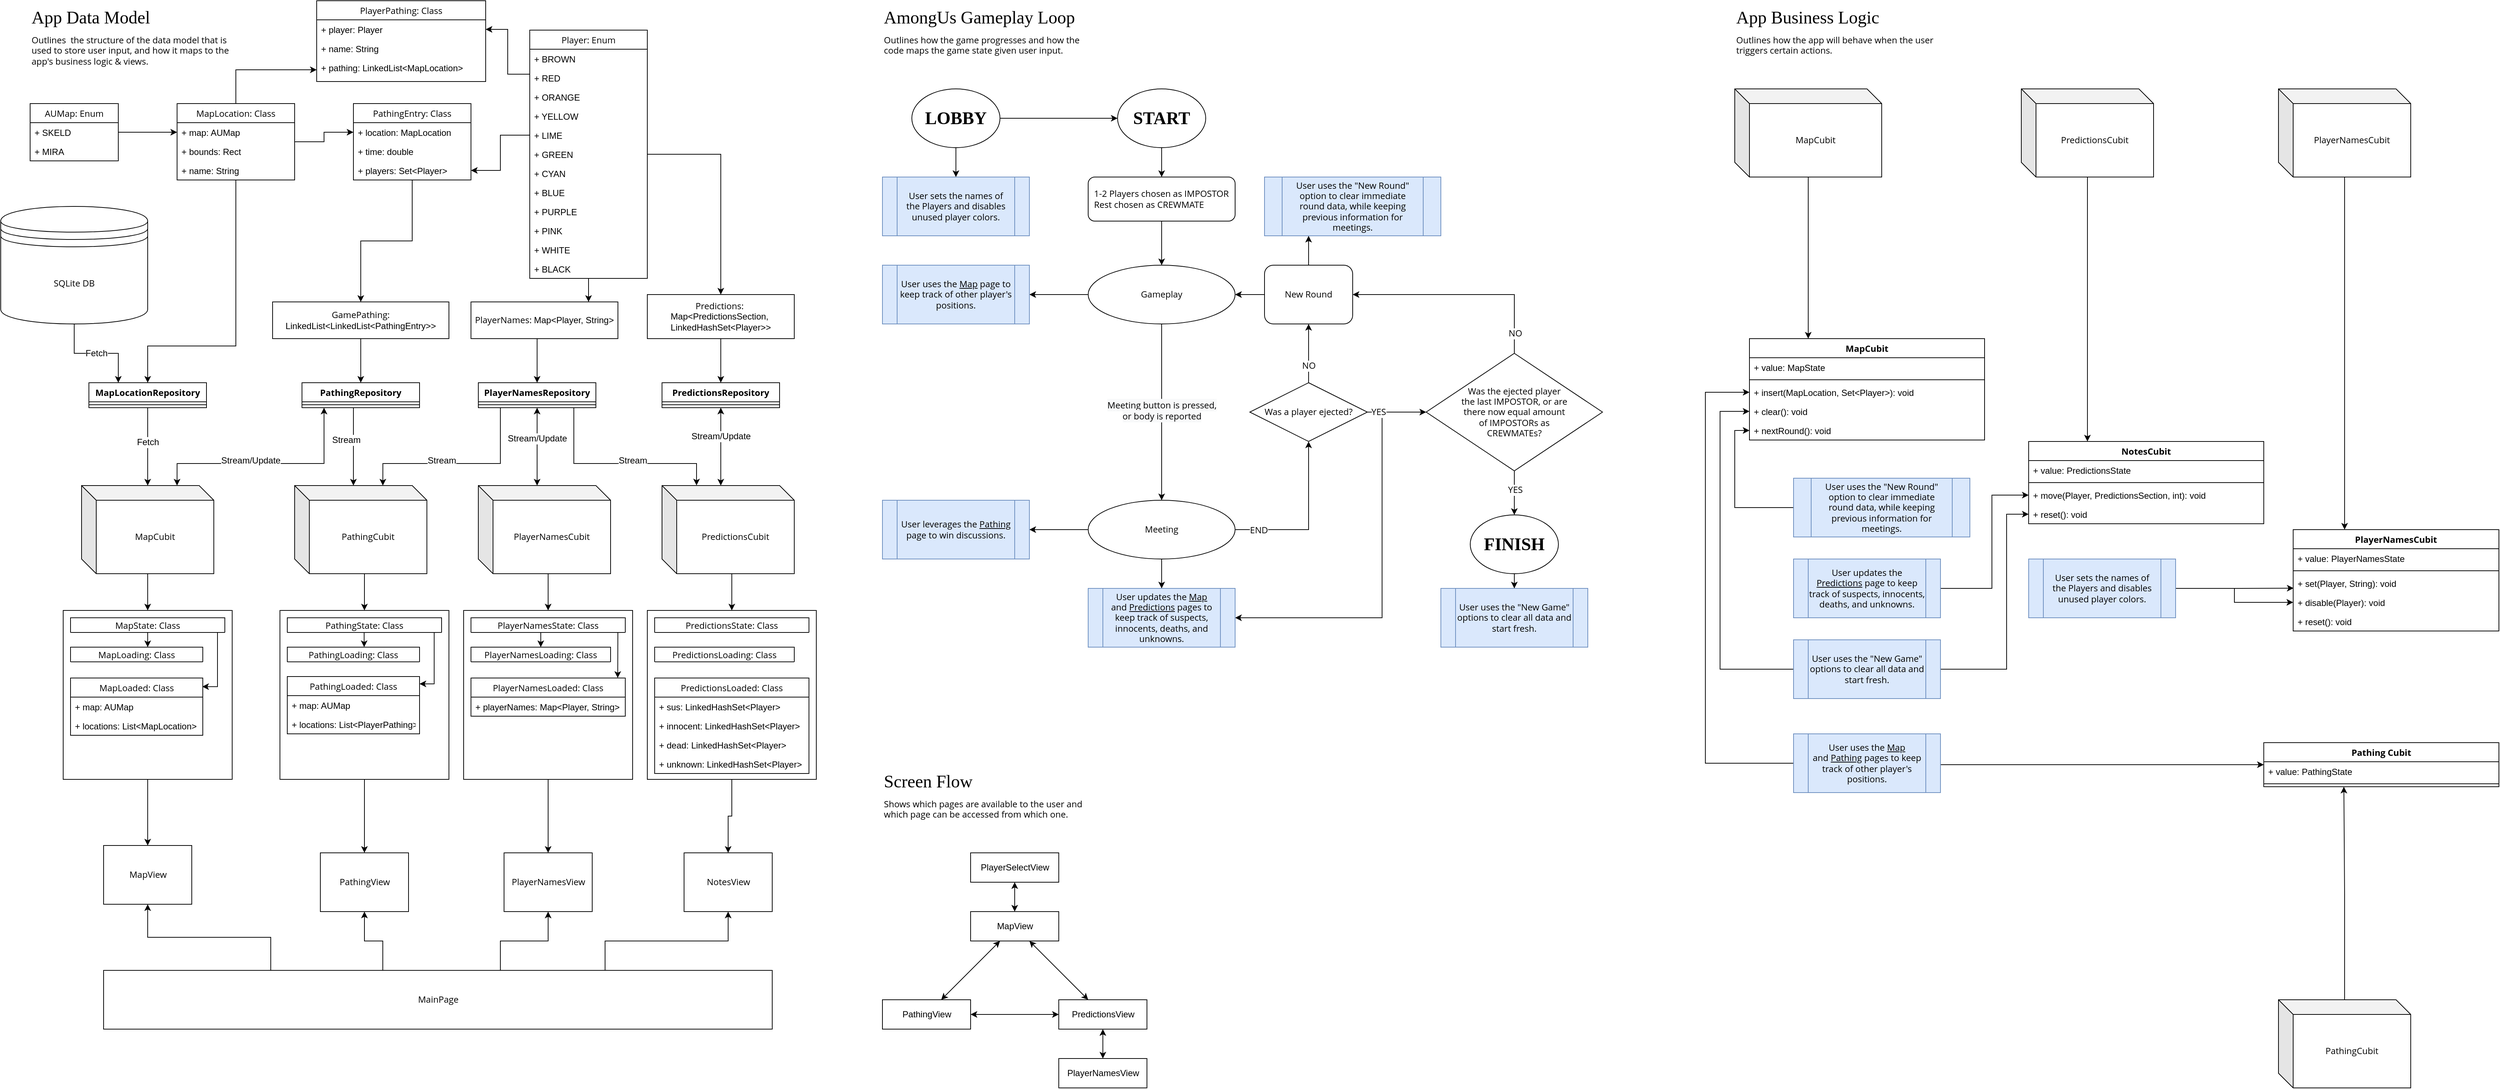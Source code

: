 <mxfile version="14.4.3" type="device"><diagram id="Ry-Z_9irC5RWeySz4ybq" name="Page-1"><mxGraphModel dx="4612" dy="2033" grid="1" gridSize="10" guides="1" tooltips="1" connect="1" arrows="1" fold="1" page="1" pageScale="1" pageWidth="1169" pageHeight="1654" math="0" shadow="0"><root><mxCell id="0"/><mxCell id="1" parent="0"/><mxCell id="0YtlDXWW3wQ7ds421IPt-184" style="edgeStyle=orthogonalEdgeStyle;rounded=0;orthogonalLoop=1;jettySize=auto;html=1;exitX=0.5;exitY=1;exitDx=0;exitDy=0;startArrow=none;startFill=0;fontSize=12;" edge="1" parent="1" source="0YtlDXWW3wQ7ds421IPt-174" target="pIZS6wJS-GWoZOsUVtOJ-145"><mxGeometry relative="1" as="geometry"/></mxCell><mxCell id="0YtlDXWW3wQ7ds421IPt-174" value="" style="rounded=0;whiteSpace=wrap;html=1;strokeWidth=1;fontSize=45;" vertex="1" parent="1"><mxGeometry x="-240" y="870" width="230" height="230" as="geometry"/></mxCell><mxCell id="0YtlDXWW3wQ7ds421IPt-183" style="edgeStyle=orthogonalEdgeStyle;rounded=0;orthogonalLoop=1;jettySize=auto;html=1;exitX=0.5;exitY=1;exitDx=0;exitDy=0;startArrow=none;startFill=0;fontSize=12;" edge="1" parent="1" source="0YtlDXWW3wQ7ds421IPt-133" target="0YtlDXWW3wQ7ds421IPt-2"><mxGeometry relative="1" as="geometry"/></mxCell><mxCell id="0YtlDXWW3wQ7ds421IPt-133" value="" style="rounded=0;whiteSpace=wrap;html=1;strokeWidth=1;fontSize=45;" vertex="1" parent="1"><mxGeometry x="-490" y="870" width="230" height="230" as="geometry"/></mxCell><mxCell id="0YtlDXWW3wQ7ds421IPt-182" style="edgeStyle=orthogonalEdgeStyle;rounded=0;orthogonalLoop=1;jettySize=auto;html=1;exitX=0.5;exitY=1;exitDx=0;exitDy=0;startArrow=none;startFill=0;fontSize=12;" edge="1" parent="1" source="0YtlDXWW3wQ7ds421IPt-91" target="pIZS6wJS-GWoZOsUVtOJ-144"><mxGeometry relative="1" as="geometry"/></mxCell><mxCell id="0YtlDXWW3wQ7ds421IPt-91" value="" style="rounded=0;whiteSpace=wrap;html=1;strokeWidth=1;fontSize=45;" vertex="1" parent="1"><mxGeometry x="-740" y="870" width="230" height="230" as="geometry"/></mxCell><mxCell id="0YtlDXWW3wQ7ds421IPt-181" style="edgeStyle=orthogonalEdgeStyle;rounded=0;orthogonalLoop=1;jettySize=auto;html=1;exitX=0.5;exitY=1;exitDx=0;exitDy=0;startArrow=none;startFill=0;fontSize=12;" edge="1" parent="1" source="0YtlDXWW3wQ7ds421IPt-72" target="pIZS6wJS-GWoZOsUVtOJ-143"><mxGeometry relative="1" as="geometry"/></mxCell><mxCell id="0YtlDXWW3wQ7ds421IPt-72" value="" style="rounded=0;whiteSpace=wrap;html=1;strokeWidth=1;fontSize=45;" vertex="1" parent="1"><mxGeometry x="-1035" y="870" width="230" height="230" as="geometry"/></mxCell><mxCell id="pIZS6wJS-GWoZOsUVtOJ-1" value="AmongUs Gameplay Loop" style="text;html=1;strokeColor=none;fillColor=none;align=left;verticalAlign=bottom;whiteSpace=wrap;rounded=0;fontFamily=Manrope;fontSize=24;fontSource=https%3A%2F%2Ffonts.googleapis.com%2Fcss%3Ffamily%3DManrope;fontStyle=0" parent="1" vertex="1"><mxGeometry x="80" y="40" width="320" height="40" as="geometry"/></mxCell><mxCell id="pIZS6wJS-GWoZOsUVtOJ-2" value="Outlines how the game progresses and how the code maps the game state given user input." style="text;html=1;strokeColor=none;fillColor=none;align=left;verticalAlign=top;whiteSpace=wrap;rounded=0;fontFamily=Open Sans;fontSize=12;spacing=2;fontSource=https%3A%2F%2Ffonts.googleapis.com%2Fcss%3Ffamily%3DOpen%2BSans;" parent="1" vertex="1"><mxGeometry x="80" y="80" width="280" height="40" as="geometry"/></mxCell><mxCell id="pIZS6wJS-GWoZOsUVtOJ-7" style="edgeStyle=orthogonalEdgeStyle;rounded=0;orthogonalLoop=1;jettySize=auto;html=1;exitX=0.5;exitY=1;exitDx=0;exitDy=0;fontFamily=Open Sans;fontSource=https%3A%2F%2Ffonts.googleapis.com%2Fcss%3Ffamily%3DOpen%2BSans;fontSize=12;" parent="1" source="pIZS6wJS-GWoZOsUVtOJ-3" target="pIZS6wJS-GWoZOsUVtOJ-6" edge="1"><mxGeometry relative="1" as="geometry"/></mxCell><mxCell id="pIZS6wJS-GWoZOsUVtOJ-3" value="&lt;h4&gt;&lt;font face=&quot;Manrope&quot; data-font-src=&quot;https://fonts.googleapis.com/css?family=Manrope&quot;&gt;START&lt;/font&gt;&lt;/h4&gt;" style="ellipse;whiteSpace=wrap;html=1;fontFamily=Helvetica;fontSize=24;align=center;" parent="1" vertex="1"><mxGeometry x="400" y="160" width="120" height="80" as="geometry"/></mxCell><mxCell id="pIZS6wJS-GWoZOsUVtOJ-9" style="edgeStyle=orthogonalEdgeStyle;rounded=0;orthogonalLoop=1;jettySize=auto;html=1;exitX=0.5;exitY=1;exitDx=0;exitDy=0;fontFamily=Open Sans;fontSource=https%3A%2F%2Ffonts.googleapis.com%2Fcss%3Ffamily%3DOpen%2BSans;fontSize=12;" parent="1" source="pIZS6wJS-GWoZOsUVtOJ-6" target="pIZS6wJS-GWoZOsUVtOJ-8" edge="1"><mxGeometry relative="1" as="geometry"/></mxCell><mxCell id="pIZS6wJS-GWoZOsUVtOJ-6" value="1-2 Players chosen as IMPOSTOR&lt;br&gt;Rest chosen as CREWMATE" style="rounded=1;whiteSpace=wrap;html=1;fontFamily=Open Sans;fontSize=12;align=left;fontSource=https%3A%2F%2Ffonts.googleapis.com%2Fcss%3Ffamily%3DOpen%2BSans;spacing=8;" parent="1" vertex="1"><mxGeometry x="360" y="280" width="200" height="60" as="geometry"/></mxCell><mxCell id="pIZS6wJS-GWoZOsUVtOJ-55" style="edgeStyle=orthogonalEdgeStyle;rounded=0;orthogonalLoop=1;jettySize=auto;html=1;exitX=0;exitY=0.5;exitDx=0;exitDy=0;fontFamily=Open Sans;fontSource=https%3A%2F%2Ffonts.googleapis.com%2Fcss%3Ffamily%3DOpen%2BSans;fontSize=12;" parent="1" source="pIZS6wJS-GWoZOsUVtOJ-8" target="pIZS6wJS-GWoZOsUVtOJ-54" edge="1"><mxGeometry relative="1" as="geometry"/></mxCell><mxCell id="pIZS6wJS-GWoZOsUVtOJ-74" style="edgeStyle=orthogonalEdgeStyle;rounded=0;orthogonalLoop=1;jettySize=auto;html=1;exitX=0.5;exitY=1;exitDx=0;exitDy=0;entryX=0.5;entryY=0;entryDx=0;entryDy=0;fontFamily=Open Sans;fontSource=https%3A%2F%2Ffonts.googleapis.com%2Fcss%3Ffamily%3DOpen%2BSans;fontSize=12;" parent="1" source="pIZS6wJS-GWoZOsUVtOJ-8" target="pIZS6wJS-GWoZOsUVtOJ-10" edge="1"><mxGeometry relative="1" as="geometry"/></mxCell><mxCell id="pIZS6wJS-GWoZOsUVtOJ-75" value="&lt;span style=&quot;background-color: rgb(248 , 249 , 250)&quot;&gt;Meeting button is pressed, &lt;br&gt;or body is reported&lt;/span&gt;" style="edgeLabel;html=1;align=center;verticalAlign=middle;resizable=0;points=[];fontSize=12;fontFamily=Open Sans;" parent="pIZS6wJS-GWoZOsUVtOJ-74" vertex="1" connectable="0"><mxGeometry x="-0.02" relative="1" as="geometry"><mxPoint as="offset"/></mxGeometry></mxCell><mxCell id="pIZS6wJS-GWoZOsUVtOJ-8" value="Gameplay" style="ellipse;whiteSpace=wrap;html=1;fontFamily=Open Sans;fontSource=https%3A%2F%2Ffonts.googleapis.com%2Fcss%3Ffamily%3DOpen%2BSans;fontSize=12;align=center;spacing=8;" parent="1" vertex="1"><mxGeometry x="360" y="400" width="200" height="80" as="geometry"/></mxCell><mxCell id="pIZS6wJS-GWoZOsUVtOJ-19" style="edgeStyle=orthogonalEdgeStyle;rounded=0;orthogonalLoop=1;jettySize=auto;html=1;exitX=1;exitY=0.5;exitDx=0;exitDy=0;fontFamily=Open Sans;fontSource=https%3A%2F%2Ffonts.googleapis.com%2Fcss%3Ffamily%3DOpen%2BSans;fontSize=12;" parent="1" source="pIZS6wJS-GWoZOsUVtOJ-10" target="pIZS6wJS-GWoZOsUVtOJ-15" edge="1"><mxGeometry relative="1" as="geometry"/></mxCell><mxCell id="pIZS6wJS-GWoZOsUVtOJ-58" value="END" style="edgeLabel;html=1;align=center;verticalAlign=middle;resizable=0;points=[];fontSize=12;fontFamily=Open Sans;" parent="pIZS6wJS-GWoZOsUVtOJ-19" vertex="1" connectable="0"><mxGeometry x="-0.709" y="-1" relative="1" as="geometry"><mxPoint as="offset"/></mxGeometry></mxCell><mxCell id="pIZS6wJS-GWoZOsUVtOJ-51" style="edgeStyle=orthogonalEdgeStyle;rounded=0;orthogonalLoop=1;jettySize=auto;html=1;exitX=0.5;exitY=1;exitDx=0;exitDy=0;entryX=0.5;entryY=0;entryDx=0;entryDy=0;fontFamily=Open Sans;fontSource=https%3A%2F%2Ffonts.googleapis.com%2Fcss%3Ffamily%3DOpen%2BSans;fontSize=12;" parent="1" source="pIZS6wJS-GWoZOsUVtOJ-10" target="pIZS6wJS-GWoZOsUVtOJ-50" edge="1"><mxGeometry relative="1" as="geometry"/></mxCell><mxCell id="pIZS6wJS-GWoZOsUVtOJ-57" style="edgeStyle=orthogonalEdgeStyle;rounded=0;orthogonalLoop=1;jettySize=auto;html=1;exitX=0;exitY=0.5;exitDx=0;exitDy=0;fontFamily=Open Sans;fontSource=https%3A%2F%2Ffonts.googleapis.com%2Fcss%3Ffamily%3DOpen%2BSans;fontSize=12;" parent="1" source="pIZS6wJS-GWoZOsUVtOJ-10" target="pIZS6wJS-GWoZOsUVtOJ-56" edge="1"><mxGeometry relative="1" as="geometry"/></mxCell><mxCell id="pIZS6wJS-GWoZOsUVtOJ-10" value="Meeting" style="ellipse;whiteSpace=wrap;html=1;fontFamily=Open Sans;fontSource=https%3A%2F%2Ffonts.googleapis.com%2Fcss%3Ffamily%3DOpen%2BSans;fontSize=12;align=center;spacing=8;" parent="1" vertex="1"><mxGeometry x="360" y="720" width="200" height="80" as="geometry"/></mxCell><mxCell id="pIZS6wJS-GWoZOsUVtOJ-72" style="edgeStyle=orthogonalEdgeStyle;rounded=0;orthogonalLoop=1;jettySize=auto;html=1;exitX=0.5;exitY=1;exitDx=0;exitDy=0;fontFamily=Open Sans;fontSource=https%3A%2F%2Ffonts.googleapis.com%2Fcss%3Ffamily%3DOpen%2BSans;fontSize=12;" parent="1" source="pIZS6wJS-GWoZOsUVtOJ-14" target="pIZS6wJS-GWoZOsUVtOJ-71" edge="1"><mxGeometry relative="1" as="geometry"/></mxCell><mxCell id="pIZS6wJS-GWoZOsUVtOJ-14" value="&lt;h4&gt;&lt;font face=&quot;Manrope&quot; data-font-src=&quot;https://fonts.googleapis.com/css?family=Manrope&quot;&gt;FINISH&lt;/font&gt;&lt;/h4&gt;" style="ellipse;whiteSpace=wrap;html=1;fontFamily=Helvetica;fontSize=24;align=center;" parent="1" vertex="1"><mxGeometry x="880" y="740" width="120" height="80" as="geometry"/></mxCell><mxCell id="pIZS6wJS-GWoZOsUVtOJ-18" style="edgeStyle=orthogonalEdgeStyle;rounded=0;orthogonalLoop=1;jettySize=auto;html=1;exitX=1;exitY=0.5;exitDx=0;exitDy=0;fontFamily=Open Sans;fontSource=https%3A%2F%2Ffonts.googleapis.com%2Fcss%3Ffamily%3DOpen%2BSans;fontSize=12;" parent="1" source="pIZS6wJS-GWoZOsUVtOJ-15" target="pIZS6wJS-GWoZOsUVtOJ-16" edge="1"><mxGeometry relative="1" as="geometry"/></mxCell><mxCell id="pIZS6wJS-GWoZOsUVtOJ-45" style="edgeStyle=orthogonalEdgeStyle;rounded=0;orthogonalLoop=1;jettySize=auto;html=1;exitX=0.5;exitY=0;exitDx=0;exitDy=0;fontFamily=Open Sans;fontSource=https%3A%2F%2Ffonts.googleapis.com%2Fcss%3Ffamily%3DOpen%2BSans;fontSize=12;entryX=0.5;entryY=1;entryDx=0;entryDy=0;" parent="1" source="pIZS6wJS-GWoZOsUVtOJ-15" target="pIZS6wJS-GWoZOsUVtOJ-68" edge="1"><mxGeometry relative="1" as="geometry"><mxPoint x="660" y="490" as="targetPoint"/></mxGeometry></mxCell><mxCell id="pIZS6wJS-GWoZOsUVtOJ-47" value="NO" style="edgeLabel;html=1;align=center;verticalAlign=middle;resizable=0;points=[];fontSize=12;fontFamily=Open Sans;" parent="pIZS6wJS-GWoZOsUVtOJ-45" vertex="1" connectable="0"><mxGeometry x="-0.425" relative="1" as="geometry"><mxPoint as="offset"/></mxGeometry></mxCell><mxCell id="pIZS6wJS-GWoZOsUVtOJ-52" style="edgeStyle=orthogonalEdgeStyle;rounded=0;orthogonalLoop=1;jettySize=auto;html=1;exitX=1;exitY=0.5;exitDx=0;exitDy=0;entryX=1;entryY=0.5;entryDx=0;entryDy=0;fontFamily=Open Sans;fontSource=https%3A%2F%2Ffonts.googleapis.com%2Fcss%3Ffamily%3DOpen%2BSans;fontSize=12;" parent="1" source="pIZS6wJS-GWoZOsUVtOJ-15" target="pIZS6wJS-GWoZOsUVtOJ-50" edge="1"><mxGeometry relative="1" as="geometry"/></mxCell><mxCell id="pIZS6wJS-GWoZOsUVtOJ-53" value="YES" style="edgeLabel;html=1;align=center;verticalAlign=middle;resizable=0;points=[];fontSize=12;fontFamily=Open Sans;" parent="pIZS6wJS-GWoZOsUVtOJ-52" vertex="1" connectable="0"><mxGeometry x="-0.94" relative="1" as="geometry"><mxPoint as="offset"/></mxGeometry></mxCell><mxCell id="pIZS6wJS-GWoZOsUVtOJ-15" value="Was a player ejected?" style="rhombus;whiteSpace=wrap;html=1;fontFamily=Open Sans;fontSource=https%3A%2F%2Ffonts.googleapis.com%2Fcss%3Ffamily%3DOpen%2BSans;fontSize=12;align=center;" parent="1" vertex="1"><mxGeometry x="580" y="560" width="160" height="80" as="geometry"/></mxCell><mxCell id="pIZS6wJS-GWoZOsUVtOJ-38" style="edgeStyle=orthogonalEdgeStyle;rounded=0;orthogonalLoop=1;jettySize=auto;html=1;exitX=0.5;exitY=1;exitDx=0;exitDy=0;fontFamily=Open Sans;fontSource=https%3A%2F%2Ffonts.googleapis.com%2Fcss%3Ffamily%3DOpen%2BSans;fontSize=12;" parent="1" source="pIZS6wJS-GWoZOsUVtOJ-16" target="pIZS6wJS-GWoZOsUVtOJ-14" edge="1"><mxGeometry relative="1" as="geometry"/></mxCell><mxCell id="pIZS6wJS-GWoZOsUVtOJ-43" value="YES" style="edgeLabel;html=1;align=center;verticalAlign=middle;resizable=0;points=[];fontSize=12;fontFamily=Open Sans;" parent="pIZS6wJS-GWoZOsUVtOJ-38" vertex="1" connectable="0"><mxGeometry x="-0.133" y="1" relative="1" as="geometry"><mxPoint as="offset"/></mxGeometry></mxCell><mxCell id="pIZS6wJS-GWoZOsUVtOJ-46" style="edgeStyle=orthogonalEdgeStyle;rounded=0;orthogonalLoop=1;jettySize=auto;html=1;exitX=0.5;exitY=0;exitDx=0;exitDy=0;fontFamily=Open Sans;fontSource=https%3A%2F%2Ffonts.googleapis.com%2Fcss%3Ffamily%3DOpen%2BSans;fontSize=12;entryX=1;entryY=0.5;entryDx=0;entryDy=0;" parent="1" source="pIZS6wJS-GWoZOsUVtOJ-16" target="pIZS6wJS-GWoZOsUVtOJ-68" edge="1"><mxGeometry relative="1" as="geometry"><mxPoint x="730" y="440" as="targetPoint"/><Array as="points"><mxPoint x="940" y="440"/></Array></mxGeometry></mxCell><mxCell id="pIZS6wJS-GWoZOsUVtOJ-48" value="NO" style="edgeLabel;html=1;align=center;verticalAlign=middle;resizable=0;points=[];fontSize=12;fontFamily=Open Sans;" parent="pIZS6wJS-GWoZOsUVtOJ-46" vertex="1" connectable="0"><mxGeometry x="-0.82" y="-1" relative="1" as="geometry"><mxPoint as="offset"/></mxGeometry></mxCell><mxCell id="pIZS6wJS-GWoZOsUVtOJ-16" value="Was the ejected player the last IMPOSTOR, or are there now equal amount of IMPOSTORs as CREWMATEs?" style="rhombus;whiteSpace=wrap;html=1;fontFamily=Open Sans;fontSource=https%3A%2F%2Ffonts.googleapis.com%2Fcss%3Ffamily%3DOpen%2BSans;fontSize=12;align=center;spacing=48;" parent="1" vertex="1"><mxGeometry x="820" y="520" width="240" height="160" as="geometry"/></mxCell><mxCell id="pIZS6wJS-GWoZOsUVtOJ-49" style="edgeStyle=orthogonalEdgeStyle;rounded=0;orthogonalLoop=1;jettySize=auto;html=1;fontFamily=Open Sans;fontSource=https%3A%2F%2Ffonts.googleapis.com%2Fcss%3Ffamily%3DOpen%2BSans;fontSize=12;exitX=0;exitY=0.5;exitDx=0;exitDy=0;" parent="1" source="pIZS6wJS-GWoZOsUVtOJ-68" target="pIZS6wJS-GWoZOsUVtOJ-8" edge="1"><mxGeometry relative="1" as="geometry"><mxPoint x="580" y="410" as="sourcePoint"/></mxGeometry></mxCell><mxCell id="pIZS6wJS-GWoZOsUVtOJ-62" style="edgeStyle=orthogonalEdgeStyle;rounded=0;orthogonalLoop=1;jettySize=auto;html=1;entryX=0.25;entryY=1;entryDx=0;entryDy=0;fontFamily=Open Sans;fontSource=https%3A%2F%2Ffonts.googleapis.com%2Fcss%3Ffamily%3DOpen%2BSans;fontSize=12;exitX=0.5;exitY=0;exitDx=0;exitDy=0;" parent="1" source="pIZS6wJS-GWoZOsUVtOJ-68" target="pIZS6wJS-GWoZOsUVtOJ-59" edge="1"><mxGeometry relative="1" as="geometry"><mxPoint x="670" y="390" as="sourcePoint"/></mxGeometry></mxCell><mxCell id="pIZS6wJS-GWoZOsUVtOJ-50" value="User updates the &lt;u&gt;Map&lt;/u&gt; and&amp;nbsp;&lt;u&gt;Predictions&lt;/u&gt;&amp;nbsp;pages to keep track of suspects, innocents, deaths, and unknowns." style="shape=process;whiteSpace=wrap;html=1;backgroundOutline=1;fontFamily=Open Sans;fontSource=https%3A%2F%2Ffonts.googleapis.com%2Fcss%3Ffamily%3DOpen%2BSans;fontSize=12;align=center;fillColor=#dae8fc;strokeColor=#6c8ebf;" parent="1" vertex="1"><mxGeometry x="360" y="840" width="200" height="80" as="geometry"/></mxCell><mxCell id="pIZS6wJS-GWoZOsUVtOJ-54" value="User uses the &lt;u&gt;Map&lt;/u&gt; page to keep track of other player's positions." style="shape=process;whiteSpace=wrap;html=1;backgroundOutline=1;fontFamily=Open Sans;fontSource=https%3A%2F%2Ffonts.googleapis.com%2Fcss%3Ffamily%3DOpen%2BSans;fontSize=12;align=center;fillColor=#dae8fc;strokeColor=#6c8ebf;" parent="1" vertex="1"><mxGeometry x="80" y="400" width="200" height="80" as="geometry"/></mxCell><mxCell id="pIZS6wJS-GWoZOsUVtOJ-56" value="User leverages the &lt;u&gt;Pathing&lt;/u&gt; page to win discussions." style="shape=process;whiteSpace=wrap;html=1;backgroundOutline=1;fontFamily=Open Sans;fontSource=https%3A%2F%2Ffonts.googleapis.com%2Fcss%3Ffamily%3DOpen%2BSans;fontSize=12;align=center;fillColor=#dae8fc;strokeColor=#6c8ebf;" parent="1" vertex="1"><mxGeometry x="80" y="720" width="200" height="80" as="geometry"/></mxCell><mxCell id="pIZS6wJS-GWoZOsUVtOJ-59" value="User uses the &quot;New Round&quot; option to clear immediate round data, while keeping previous information for meetings." style="shape=process;whiteSpace=wrap;html=1;backgroundOutline=1;fontFamily=Open Sans;fontSource=https%3A%2F%2Ffonts.googleapis.com%2Fcss%3Ffamily%3DOpen%2BSans;fontSize=12;align=center;fillColor=#dae8fc;strokeColor=#6c8ebf;spacing=8;" parent="1" vertex="1"><mxGeometry x="600" y="280" width="240" height="80" as="geometry"/></mxCell><mxCell id="pIZS6wJS-GWoZOsUVtOJ-63" value="User sets the names of the Players and disables unused player colors." style="shape=process;whiteSpace=wrap;html=1;backgroundOutline=1;fontFamily=Open Sans;fontSource=https%3A%2F%2Ffonts.googleapis.com%2Fcss%3Ffamily%3DOpen%2BSans;fontSize=12;align=center;fillColor=#dae8fc;strokeColor=#6c8ebf;spacing=8;" parent="1" vertex="1"><mxGeometry x="80" y="280" width="200" height="80" as="geometry"/></mxCell><mxCell id="pIZS6wJS-GWoZOsUVtOJ-66" style="edgeStyle=orthogonalEdgeStyle;rounded=0;orthogonalLoop=1;jettySize=auto;html=1;exitX=1;exitY=0.5;exitDx=0;exitDy=0;fontFamily=Open Sans;fontSource=https%3A%2F%2Ffonts.googleapis.com%2Fcss%3Ffamily%3DOpen%2BSans;fontSize=12;" parent="1" source="pIZS6wJS-GWoZOsUVtOJ-65" target="pIZS6wJS-GWoZOsUVtOJ-3" edge="1"><mxGeometry relative="1" as="geometry"/></mxCell><mxCell id="pIZS6wJS-GWoZOsUVtOJ-67" style="edgeStyle=orthogonalEdgeStyle;rounded=0;orthogonalLoop=1;jettySize=auto;html=1;exitX=0.5;exitY=1;exitDx=0;exitDy=0;fontFamily=Open Sans;fontSource=https%3A%2F%2Ffonts.googleapis.com%2Fcss%3Ffamily%3DOpen%2BSans;fontSize=12;" parent="1" source="pIZS6wJS-GWoZOsUVtOJ-65" target="pIZS6wJS-GWoZOsUVtOJ-63" edge="1"><mxGeometry relative="1" as="geometry"/></mxCell><mxCell id="pIZS6wJS-GWoZOsUVtOJ-65" value="&lt;h4&gt;&lt;font face=&quot;Manrope&quot; data-font-src=&quot;https://fonts.googleapis.com/css?family=Manrope&quot;&gt;LOBBY&lt;/font&gt;&lt;/h4&gt;" style="ellipse;whiteSpace=wrap;html=1;fontFamily=Helvetica;fontSize=24;align=center;" parent="1" vertex="1"><mxGeometry x="120" y="160" width="120" height="80" as="geometry"/></mxCell><mxCell id="pIZS6wJS-GWoZOsUVtOJ-68" value="New Round" style="rounded=1;whiteSpace=wrap;html=1;fontFamily=Open Sans;fontSource=https%3A%2F%2Ffonts.googleapis.com%2Fcss%3Ffamily%3DOpen%2BSans;fontSize=12;align=center;" parent="1" vertex="1"><mxGeometry x="600" y="400" width="120" height="80" as="geometry"/></mxCell><mxCell id="pIZS6wJS-GWoZOsUVtOJ-71" value="User uses the &quot;New Game&quot; options to clear all data and start fresh." style="shape=process;whiteSpace=wrap;html=1;backgroundOutline=1;fontFamily=Open Sans;fontSource=https%3A%2F%2Ffonts.googleapis.com%2Fcss%3Ffamily%3DOpen%2BSans;fontSize=12;align=center;fillColor=#dae8fc;strokeColor=#6c8ebf;" parent="1" vertex="1"><mxGeometry x="840" y="840" width="200" height="80" as="geometry"/></mxCell><mxCell id="pIZS6wJS-GWoZOsUVtOJ-77" value="App Data Model" style="text;html=1;strokeColor=none;fillColor=none;align=left;verticalAlign=bottom;whiteSpace=wrap;rounded=0;fontFamily=Manrope;fontSize=24;fontSource=https%3A%2F%2Ffonts.googleapis.com%2Fcss%3Ffamily%3DManrope;fontStyle=0" parent="1" vertex="1"><mxGeometry x="-1080" y="40" width="320" height="40" as="geometry"/></mxCell><mxCell id="pIZS6wJS-GWoZOsUVtOJ-78" value="Outlines&amp;nbsp; the structure of the data model that is used to store user input, and how it maps to the app's business logic &amp;amp; views." style="text;html=1;strokeColor=none;fillColor=none;align=left;verticalAlign=top;whiteSpace=wrap;rounded=0;fontFamily=Open Sans;fontSize=12;spacing=2;fontSource=https%3A%2F%2Ffonts.googleapis.com%2Fcss%3Ffamily%3DOpen%2BSans;" parent="1" vertex="1"><mxGeometry x="-1080" y="80" width="280" height="50" as="geometry"/></mxCell><mxCell id="0YtlDXWW3wQ7ds421IPt-143" style="edgeStyle=orthogonalEdgeStyle;rounded=0;orthogonalLoop=1;jettySize=auto;html=1;entryX=1;entryY=0.5;entryDx=0;entryDy=0;startArrow=none;startFill=0;fontSize=12;" edge="1" parent="1" source="pIZS6wJS-GWoZOsUVtOJ-79" target="0YtlDXWW3wQ7ds421IPt-87"><mxGeometry relative="1" as="geometry"><Array as="points"><mxPoint x="-430" y="140"/><mxPoint x="-430" y="79"/></Array></mxGeometry></mxCell><mxCell id="0YtlDXWW3wQ7ds421IPt-195" style="edgeStyle=orthogonalEdgeStyle;rounded=0;orthogonalLoop=1;jettySize=auto;html=1;startArrow=none;startFill=0;fontSize=12;" edge="1" parent="1" source="pIZS6wJS-GWoZOsUVtOJ-79" target="pIZS6wJS-GWoZOsUVtOJ-233"><mxGeometry relative="1" as="geometry"><Array as="points"><mxPoint x="-380" y="418"/><mxPoint x="-380" y="418"/></Array></mxGeometry></mxCell><mxCell id="0YtlDXWW3wQ7ds421IPt-196" style="edgeStyle=orthogonalEdgeStyle;rounded=0;orthogonalLoop=1;jettySize=auto;html=1;entryX=0.5;entryY=0;entryDx=0;entryDy=0;startArrow=none;startFill=0;fontSize=12;" edge="1" parent="1" source="pIZS6wJS-GWoZOsUVtOJ-79" target="0YtlDXWW3wQ7ds421IPt-192"><mxGeometry relative="1" as="geometry"><Array as="points"><mxPoint x="-140" y="249"/></Array></mxGeometry></mxCell><mxCell id="pIZS6wJS-GWoZOsUVtOJ-79" value="Player: Enum" style="swimlane;fontStyle=0;childLayout=stackLayout;horizontal=1;startSize=26;fillColor=none;horizontalStack=0;resizeParent=1;resizeParentMax=0;resizeLast=0;collapsible=1;marginBottom=0;fontFamily=Open Sans;fontSource=https%3A%2F%2Ffonts.googleapis.com%2Fcss%3Ffamily%3DOpen%2BSans;fontSize=12;align=center;" parent="1" vertex="1"><mxGeometry x="-400" y="80" width="160" height="338" as="geometry"/></mxCell><mxCell id="pIZS6wJS-GWoZOsUVtOJ-80" value="+ BROWN" style="text;strokeColor=none;fillColor=none;align=left;verticalAlign=top;spacingLeft=4;spacingRight=4;overflow=hidden;rotatable=0;points=[[0,0.5],[1,0.5]];portConstraint=eastwest;" parent="pIZS6wJS-GWoZOsUVtOJ-79" vertex="1"><mxGeometry y="26" width="160" height="26" as="geometry"/></mxCell><mxCell id="pIZS6wJS-GWoZOsUVtOJ-81" value="+ RED" style="text;strokeColor=none;fillColor=none;align=left;verticalAlign=top;spacingLeft=4;spacingRight=4;overflow=hidden;rotatable=0;points=[[0,0.5],[1,0.5]];portConstraint=eastwest;" parent="pIZS6wJS-GWoZOsUVtOJ-79" vertex="1"><mxGeometry y="52" width="160" height="26" as="geometry"/></mxCell><mxCell id="pIZS6wJS-GWoZOsUVtOJ-84" value="+ ORANGE" style="text;strokeColor=none;fillColor=none;align=left;verticalAlign=top;spacingLeft=4;spacingRight=4;overflow=hidden;rotatable=0;points=[[0,0.5],[1,0.5]];portConstraint=eastwest;" parent="pIZS6wJS-GWoZOsUVtOJ-79" vertex="1"><mxGeometry y="78" width="160" height="26" as="geometry"/></mxCell><mxCell id="pIZS6wJS-GWoZOsUVtOJ-86" value="+ YELLOW" style="text;strokeColor=none;fillColor=none;align=left;verticalAlign=top;spacingLeft=4;spacingRight=4;overflow=hidden;rotatable=0;points=[[0,0.5],[1,0.5]];portConstraint=eastwest;" parent="pIZS6wJS-GWoZOsUVtOJ-79" vertex="1"><mxGeometry y="104" width="160" height="26" as="geometry"/></mxCell><mxCell id="pIZS6wJS-GWoZOsUVtOJ-87" value="+ LIME" style="text;strokeColor=none;fillColor=none;align=left;verticalAlign=top;spacingLeft=4;spacingRight=4;overflow=hidden;rotatable=0;points=[[0,0.5],[1,0.5]];portConstraint=eastwest;" parent="pIZS6wJS-GWoZOsUVtOJ-79" vertex="1"><mxGeometry y="130" width="160" height="26" as="geometry"/></mxCell><mxCell id="pIZS6wJS-GWoZOsUVtOJ-88" value="+ GREEN" style="text;strokeColor=none;fillColor=none;align=left;verticalAlign=top;spacingLeft=4;spacingRight=4;overflow=hidden;rotatable=0;points=[[0,0.5],[1,0.5]];portConstraint=eastwest;" parent="pIZS6wJS-GWoZOsUVtOJ-79" vertex="1"><mxGeometry y="156" width="160" height="26" as="geometry"/></mxCell><mxCell id="pIZS6wJS-GWoZOsUVtOJ-89" value="+ CYAN" style="text;strokeColor=none;fillColor=none;align=left;verticalAlign=top;spacingLeft=4;spacingRight=4;overflow=hidden;rotatable=0;points=[[0,0.5],[1,0.5]];portConstraint=eastwest;" parent="pIZS6wJS-GWoZOsUVtOJ-79" vertex="1"><mxGeometry y="182" width="160" height="26" as="geometry"/></mxCell><mxCell id="pIZS6wJS-GWoZOsUVtOJ-91" value="+ BLUE" style="text;strokeColor=none;fillColor=none;align=left;verticalAlign=top;spacingLeft=4;spacingRight=4;overflow=hidden;rotatable=0;points=[[0,0.5],[1,0.5]];portConstraint=eastwest;" parent="pIZS6wJS-GWoZOsUVtOJ-79" vertex="1"><mxGeometry y="208" width="160" height="26" as="geometry"/></mxCell><mxCell id="pIZS6wJS-GWoZOsUVtOJ-90" value="+ PURPLE" style="text;strokeColor=none;fillColor=none;align=left;verticalAlign=top;spacingLeft=4;spacingRight=4;overflow=hidden;rotatable=0;points=[[0,0.5],[1,0.5]];portConstraint=eastwest;" parent="pIZS6wJS-GWoZOsUVtOJ-79" vertex="1"><mxGeometry y="234" width="160" height="26" as="geometry"/></mxCell><mxCell id="pIZS6wJS-GWoZOsUVtOJ-85" value="+ PINK" style="text;strokeColor=none;fillColor=none;align=left;verticalAlign=top;spacingLeft=4;spacingRight=4;overflow=hidden;rotatable=0;points=[[0,0.5],[1,0.5]];portConstraint=eastwest;" parent="pIZS6wJS-GWoZOsUVtOJ-79" vertex="1"><mxGeometry y="260" width="160" height="26" as="geometry"/></mxCell><mxCell id="pIZS6wJS-GWoZOsUVtOJ-83" value="+ WHITE" style="text;strokeColor=none;fillColor=none;align=left;verticalAlign=top;spacingLeft=4;spacingRight=4;overflow=hidden;rotatable=0;points=[[0,0.5],[1,0.5]];portConstraint=eastwest;" parent="pIZS6wJS-GWoZOsUVtOJ-79" vertex="1"><mxGeometry y="286" width="160" height="26" as="geometry"/></mxCell><mxCell id="pIZS6wJS-GWoZOsUVtOJ-82" value="+ BLACK" style="text;strokeColor=none;fillColor=none;align=left;verticalAlign=top;spacingLeft=4;spacingRight=4;overflow=hidden;rotatable=0;points=[[0,0.5],[1,0.5]];portConstraint=eastwest;" parent="pIZS6wJS-GWoZOsUVtOJ-79" vertex="1"><mxGeometry y="312" width="160" height="26" as="geometry"/></mxCell><mxCell id="pIZS6wJS-GWoZOsUVtOJ-127" style="edgeStyle=orthogonalEdgeStyle;rounded=0;orthogonalLoop=1;jettySize=auto;html=1;entryX=0;entryY=0.5;entryDx=0;entryDy=0;fontFamily=Open Sans;fontSource=https%3A%2F%2Ffonts.googleapis.com%2Fcss%3Ffamily%3DOpen%2BSans;fontSize=12;" parent="1" source="pIZS6wJS-GWoZOsUVtOJ-101" target="pIZS6wJS-GWoZOsUVtOJ-97" edge="1"><mxGeometry relative="1" as="geometry"/></mxCell><mxCell id="pIZS6wJS-GWoZOsUVtOJ-101" value="AUMap: Enum" style="swimlane;fontStyle=0;childLayout=stackLayout;horizontal=1;startSize=26;fillColor=none;horizontalStack=0;resizeParent=1;resizeParentMax=0;resizeLast=0;collapsible=1;marginBottom=0;fontFamily=Open Sans;fontSource=https%3A%2F%2Ffonts.googleapis.com%2Fcss%3Ffamily%3DOpen%2BSans;fontSize=12;align=center;" parent="1" vertex="1"><mxGeometry x="-1080" y="180" width="120" height="78" as="geometry"/></mxCell><mxCell id="pIZS6wJS-GWoZOsUVtOJ-93" value="+ SKELD" style="text;strokeColor=none;fillColor=none;align=left;verticalAlign=top;spacingLeft=4;spacingRight=4;overflow=hidden;rotatable=0;points=[[0,0.5],[1,0.5]];portConstraint=eastwest;" parent="pIZS6wJS-GWoZOsUVtOJ-101" vertex="1"><mxGeometry y="26" width="120" height="26" as="geometry"/></mxCell><mxCell id="pIZS6wJS-GWoZOsUVtOJ-95" value="+ MIRA" style="text;strokeColor=none;fillColor=none;align=left;verticalAlign=top;spacingLeft=4;spacingRight=4;overflow=hidden;rotatable=0;points=[[0,0.5],[1,0.5]];portConstraint=eastwest;" parent="pIZS6wJS-GWoZOsUVtOJ-101" vertex="1"><mxGeometry y="52" width="120" height="26" as="geometry"/></mxCell><mxCell id="pIZS6wJS-GWoZOsUVtOJ-124" style="edgeStyle=orthogonalEdgeStyle;rounded=0;orthogonalLoop=1;jettySize=auto;html=1;fontFamily=Open Sans;fontSource=https%3A%2F%2Ffonts.googleapis.com%2Fcss%3Ffamily%3DOpen%2BSans;fontSize=12;entryX=0.5;entryY=0;entryDx=0;entryDy=0;" parent="1" source="pIZS6wJS-GWoZOsUVtOJ-105" target="pIZS6wJS-GWoZOsUVtOJ-129" edge="1"><mxGeometry relative="1" as="geometry"><mxPoint x="-780" y="330" as="targetPoint"/><Array as="points"><mxPoint x="-800" y="510"/><mxPoint x="-920" y="510"/></Array></mxGeometry></mxCell><mxCell id="pIZS6wJS-GWoZOsUVtOJ-125" style="edgeStyle=orthogonalEdgeStyle;rounded=0;orthogonalLoop=1;jettySize=auto;html=1;entryX=0;entryY=0.5;entryDx=0;entryDy=0;fontFamily=Open Sans;fontSource=https%3A%2F%2Ffonts.googleapis.com%2Fcss%3Ffamily%3DOpen%2BSans;fontSize=12;" parent="1" source="pIZS6wJS-GWoZOsUVtOJ-105" target="pIZS6wJS-GWoZOsUVtOJ-110" edge="1"><mxGeometry relative="1" as="geometry"/></mxCell><mxCell id="0YtlDXWW3wQ7ds421IPt-141" style="edgeStyle=orthogonalEdgeStyle;rounded=0;orthogonalLoop=1;jettySize=auto;html=1;entryX=0;entryY=0.5;entryDx=0;entryDy=0;startArrow=none;startFill=0;fontSize=12;" edge="1" parent="1" source="pIZS6wJS-GWoZOsUVtOJ-105" target="0YtlDXWW3wQ7ds421IPt-89"><mxGeometry relative="1" as="geometry"/></mxCell><mxCell id="pIZS6wJS-GWoZOsUVtOJ-105" value="MapLocation: Class" style="swimlane;fontStyle=0;childLayout=stackLayout;horizontal=1;startSize=26;fillColor=none;horizontalStack=0;resizeParent=1;resizeParentMax=0;resizeLast=0;collapsible=1;marginBottom=0;fontFamily=Open Sans;fontSource=https%3A%2F%2Ffonts.googleapis.com%2Fcss%3Ffamily%3DOpen%2BSans;fontSize=12;align=center;" parent="1" vertex="1"><mxGeometry x="-880" y="180" width="160" height="104" as="geometry"/></mxCell><mxCell id="pIZS6wJS-GWoZOsUVtOJ-97" value="+ map: AUMap" style="text;strokeColor=none;fillColor=none;align=left;verticalAlign=top;spacingLeft=4;spacingRight=4;overflow=hidden;rotatable=0;points=[[0,0.5],[1,0.5]];portConstraint=eastwest;" parent="pIZS6wJS-GWoZOsUVtOJ-105" vertex="1"><mxGeometry y="26" width="160" height="26" as="geometry"/></mxCell><mxCell id="pIZS6wJS-GWoZOsUVtOJ-100" value="+ bounds: Rect" style="text;strokeColor=none;fillColor=none;align=left;verticalAlign=top;spacingLeft=4;spacingRight=4;overflow=hidden;rotatable=0;points=[[0,0.5],[1,0.5]];portConstraint=eastwest;" parent="pIZS6wJS-GWoZOsUVtOJ-105" vertex="1"><mxGeometry y="52" width="160" height="26" as="geometry"/></mxCell><mxCell id="pIZS6wJS-GWoZOsUVtOJ-106" value="+ name: String" style="text;strokeColor=none;fillColor=none;align=left;verticalAlign=top;spacingLeft=4;spacingRight=4;overflow=hidden;rotatable=0;points=[[0,0.5],[1,0.5]];portConstraint=eastwest;" parent="pIZS6wJS-GWoZOsUVtOJ-105" vertex="1"><mxGeometry y="78" width="160" height="26" as="geometry"/></mxCell><mxCell id="0YtlDXWW3wQ7ds421IPt-80" style="edgeStyle=orthogonalEdgeStyle;rounded=0;orthogonalLoop=1;jettySize=auto;html=1;startArrow=none;startFill=0;fontSize=45;" edge="1" parent="1" source="pIZS6wJS-GWoZOsUVtOJ-109" target="pIZS6wJS-GWoZOsUVtOJ-188"><mxGeometry relative="1" as="geometry"/></mxCell><mxCell id="pIZS6wJS-GWoZOsUVtOJ-109" value="PathingEntry: Class" style="swimlane;fontStyle=0;childLayout=stackLayout;horizontal=1;startSize=26;fillColor=none;horizontalStack=0;resizeParent=1;resizeParentMax=0;resizeLast=0;collapsible=1;marginBottom=0;fontFamily=Open Sans;fontSource=https%3A%2F%2Ffonts.googleapis.com%2Fcss%3Ffamily%3DOpen%2BSans;fontSize=12;align=center;" parent="1" vertex="1"><mxGeometry x="-640" y="180" width="160" height="104" as="geometry"/></mxCell><mxCell id="pIZS6wJS-GWoZOsUVtOJ-110" value="+ location: MapLocation" style="text;strokeColor=none;fillColor=none;align=left;verticalAlign=top;spacingLeft=4;spacingRight=4;overflow=hidden;rotatable=0;points=[[0,0.5],[1,0.5]];portConstraint=eastwest;" parent="pIZS6wJS-GWoZOsUVtOJ-109" vertex="1"><mxGeometry y="26" width="160" height="26" as="geometry"/></mxCell><mxCell id="pIZS6wJS-GWoZOsUVtOJ-111" value="+ time: double" style="text;strokeColor=none;fillColor=none;align=left;verticalAlign=top;spacingLeft=4;spacingRight=4;overflow=hidden;rotatable=0;points=[[0,0.5],[1,0.5]];portConstraint=eastwest;" parent="pIZS6wJS-GWoZOsUVtOJ-109" vertex="1"><mxGeometry y="52" width="160" height="26" as="geometry"/></mxCell><mxCell id="pIZS6wJS-GWoZOsUVtOJ-112" value="+ players: Set&lt;Player&gt;" style="text;strokeColor=none;fillColor=none;align=left;verticalAlign=top;spacingLeft=4;spacingRight=4;overflow=hidden;rotatable=0;points=[[0,0.5],[1,0.5]];portConstraint=eastwest;" parent="pIZS6wJS-GWoZOsUVtOJ-109" vertex="1"><mxGeometry y="78" width="160" height="26" as="geometry"/></mxCell><mxCell id="0YtlDXWW3wQ7ds421IPt-152" style="edgeStyle=orthogonalEdgeStyle;rounded=0;orthogonalLoop=1;jettySize=auto;html=1;exitX=0.5;exitY=1;exitDx=0;exitDy=0;entryX=0.25;entryY=0;entryDx=0;entryDy=0;startArrow=none;startFill=0;fontSize=12;" edge="1" parent="1" source="pIZS6wJS-GWoZOsUVtOJ-128" target="pIZS6wJS-GWoZOsUVtOJ-129"><mxGeometry relative="1" as="geometry"/></mxCell><mxCell id="0YtlDXWW3wQ7ds421IPt-154" value="Fetch" style="edgeLabel;html=1;align=center;verticalAlign=middle;resizable=0;points=[];fontSize=12;" vertex="1" connectable="0" parent="0YtlDXWW3wQ7ds421IPt-152"><mxGeometry x="-0.007" relative="1" as="geometry"><mxPoint as="offset"/></mxGeometry></mxCell><mxCell id="pIZS6wJS-GWoZOsUVtOJ-128" value="SQLite DB" style="shape=datastore;whiteSpace=wrap;html=1;fontFamily=Open Sans;fontSource=https%3A%2F%2Ffonts.googleapis.com%2Fcss%3Ffamily%3DOpen%2BSans;fontSize=12;align=center;" parent="1" vertex="1"><mxGeometry x="-1120" y="320" width="200" height="160" as="geometry"/></mxCell><mxCell id="0YtlDXWW3wQ7ds421IPt-7" style="edgeStyle=orthogonalEdgeStyle;rounded=0;orthogonalLoop=1;jettySize=auto;html=1;" edge="1" parent="1" source="pIZS6wJS-GWoZOsUVtOJ-129" target="0YtlDXWW3wQ7ds421IPt-6"><mxGeometry relative="1" as="geometry"/></mxCell><mxCell id="0YtlDXWW3wQ7ds421IPt-117" value="Fetch" style="edgeLabel;html=1;align=center;verticalAlign=middle;resizable=0;points=[];fontSize=12;" vertex="1" connectable="0" parent="0YtlDXWW3wQ7ds421IPt-7"><mxGeometry x="-0.259" y="-1" relative="1" as="geometry"><mxPoint x="1" y="7" as="offset"/></mxGeometry></mxCell><mxCell id="pIZS6wJS-GWoZOsUVtOJ-129" value="MapLocationRepository" style="swimlane;fontStyle=1;align=center;verticalAlign=top;childLayout=stackLayout;horizontal=1;startSize=26;horizontalStack=0;resizeParent=1;resizeParentMax=0;resizeLast=0;collapsible=1;marginBottom=0;fontFamily=Open Sans;fontSource=https%3A%2F%2Ffonts.googleapis.com%2Fcss%3Ffamily%3DOpen%2BSans;fontSize=12;" parent="1" vertex="1"><mxGeometry x="-1000" y="560" width="160" height="34" as="geometry"/></mxCell><mxCell id="pIZS6wJS-GWoZOsUVtOJ-131" value="" style="line;strokeWidth=1;fillColor=none;align=left;verticalAlign=middle;spacingTop=-1;spacingLeft=3;spacingRight=3;rotatable=0;labelPosition=right;points=[];portConstraint=eastwest;" parent="pIZS6wJS-GWoZOsUVtOJ-129" vertex="1"><mxGeometry y="26" width="160" height="8" as="geometry"/></mxCell><mxCell id="0YtlDXWW3wQ7ds421IPt-156" style="edgeStyle=orthogonalEdgeStyle;rounded=0;orthogonalLoop=1;jettySize=auto;html=1;entryX=0.5;entryY=0;entryDx=0;entryDy=0;startArrow=none;startFill=0;fontSize=12;" edge="1" parent="1" source="pIZS6wJS-GWoZOsUVtOJ-135" target="0YtlDXWW3wQ7ds421IPt-91"><mxGeometry relative="1" as="geometry"><Array as="points"><mxPoint x="-625" y="830"/><mxPoint x="-625" y="830"/></Array></mxGeometry></mxCell><mxCell id="pIZS6wJS-GWoZOsUVtOJ-135" value="PathingCubit" style="shape=cube;whiteSpace=wrap;html=1;boundedLbl=1;backgroundOutline=1;darkOpacity=0.05;darkOpacity2=0.1;fontFamily=Open Sans;fontSource=https%3A%2F%2Ffonts.googleapis.com%2Fcss%3Ffamily%3DOpen%2BSans;fontSize=12;align=center;" parent="1" vertex="1"><mxGeometry x="-720" y="700" width="180" height="120" as="geometry"/></mxCell><mxCell id="0YtlDXWW3wQ7ds421IPt-175" style="edgeStyle=orthogonalEdgeStyle;rounded=0;orthogonalLoop=1;jettySize=auto;html=1;exitX=0;exitY=0;exitDx=100;exitDy=120;exitPerimeter=0;entryX=0.5;entryY=0;entryDx=0;entryDy=0;startArrow=none;startFill=0;fontSize=12;" edge="1" parent="1" source="pIZS6wJS-GWoZOsUVtOJ-137" target="0YtlDXWW3wQ7ds421IPt-174"><mxGeometry relative="1" as="geometry"><Array as="points"><mxPoint x="-125" y="820"/></Array></mxGeometry></mxCell><mxCell id="pIZS6wJS-GWoZOsUVtOJ-137" value="PredictionsCubit" style="shape=cube;whiteSpace=wrap;html=1;boundedLbl=1;backgroundOutline=1;darkOpacity=0.05;darkOpacity2=0.1;fontFamily=Open Sans;fontSource=https%3A%2F%2Ffonts.googleapis.com%2Fcss%3Ffamily%3DOpen%2BSans;fontSize=12;align=center;" parent="1" vertex="1"><mxGeometry x="-220" y="700" width="180" height="120" as="geometry"/></mxCell><mxCell id="pIZS6wJS-GWoZOsUVtOJ-143" value="MapView" style="html=1;fontFamily=Open Sans;fontSource=https%3A%2F%2Ffonts.googleapis.com%2Fcss%3Ffamily%3DOpen%2BSans;fontSize=12;align=center;" parent="1" vertex="1"><mxGeometry x="-980" y="1190" width="120" height="80" as="geometry"/></mxCell><mxCell id="pIZS6wJS-GWoZOsUVtOJ-144" value="PathingView" style="html=1;fontFamily=Open Sans;fontSource=https%3A%2F%2Ffonts.googleapis.com%2Fcss%3Ffamily%3DOpen%2BSans;fontSize=12;align=center;" parent="1" vertex="1"><mxGeometry x="-685" y="1200" width="120" height="80" as="geometry"/></mxCell><mxCell id="pIZS6wJS-GWoZOsUVtOJ-145" value="NotesView" style="html=1;fontFamily=Open Sans;fontSource=https%3A%2F%2Ffonts.googleapis.com%2Fcss%3Ffamily%3DOpen%2BSans;fontSize=12;align=center;" parent="1" vertex="1"><mxGeometry x="-190" y="1200" width="120" height="80" as="geometry"/></mxCell><mxCell id="0YtlDXWW3wQ7ds421IPt-176" style="edgeStyle=orthogonalEdgeStyle;rounded=0;orthogonalLoop=1;jettySize=auto;html=1;exitX=0.25;exitY=0;exitDx=0;exitDy=0;entryX=0.5;entryY=1;entryDx=0;entryDy=0;startArrow=none;startFill=0;fontSize=12;" edge="1" parent="1" source="pIZS6wJS-GWoZOsUVtOJ-152" target="pIZS6wJS-GWoZOsUVtOJ-143"><mxGeometry relative="1" as="geometry"/></mxCell><mxCell id="0YtlDXWW3wQ7ds421IPt-177" style="edgeStyle=orthogonalEdgeStyle;rounded=0;orthogonalLoop=1;jettySize=auto;html=1;exitX=0.5;exitY=0;exitDx=0;exitDy=0;entryX=0.5;entryY=1;entryDx=0;entryDy=0;startArrow=none;startFill=0;fontSize=12;" edge="1" parent="1" source="pIZS6wJS-GWoZOsUVtOJ-152" target="pIZS6wJS-GWoZOsUVtOJ-144"><mxGeometry relative="1" as="geometry"><Array as="points"><mxPoint x="-600" y="1360"/><mxPoint x="-600" y="1320"/><mxPoint x="-625" y="1320"/></Array></mxGeometry></mxCell><mxCell id="0YtlDXWW3wQ7ds421IPt-179" style="edgeStyle=orthogonalEdgeStyle;rounded=0;orthogonalLoop=1;jettySize=auto;html=1;exitX=0.5;exitY=0;exitDx=0;exitDy=0;entryX=0.5;entryY=1;entryDx=0;entryDy=0;startArrow=none;startFill=0;fontSize=12;" edge="1" parent="1" source="pIZS6wJS-GWoZOsUVtOJ-152" target="0YtlDXWW3wQ7ds421IPt-2"><mxGeometry relative="1" as="geometry"><Array as="points"><mxPoint x="-440" y="1360"/><mxPoint x="-440" y="1320"/><mxPoint x="-375" y="1320"/></Array></mxGeometry></mxCell><mxCell id="0YtlDXWW3wQ7ds421IPt-180" style="edgeStyle=orthogonalEdgeStyle;rounded=0;orthogonalLoop=1;jettySize=auto;html=1;exitX=0.75;exitY=0;exitDx=0;exitDy=0;entryX=0.5;entryY=1;entryDx=0;entryDy=0;startArrow=none;startFill=0;fontSize=12;" edge="1" parent="1" source="pIZS6wJS-GWoZOsUVtOJ-152" target="pIZS6wJS-GWoZOsUVtOJ-145"><mxGeometry relative="1" as="geometry"/></mxCell><mxCell id="pIZS6wJS-GWoZOsUVtOJ-152" value="MainPage" style="html=1;fontFamily=Open Sans;fontSource=https%3A%2F%2Ffonts.googleapis.com%2Fcss%3Ffamily%3DOpen%2BSans;fontSize=12;align=center;" parent="1" vertex="1"><mxGeometry x="-980" y="1360" width="910" height="80" as="geometry"/></mxCell><mxCell id="pIZS6wJS-GWoZOsUVtOJ-156" value="App Business Logic" style="text;html=1;strokeColor=none;fillColor=none;align=left;verticalAlign=bottom;whiteSpace=wrap;rounded=0;fontFamily=Manrope;fontSize=24;fontSource=https%3A%2F%2Ffonts.googleapis.com%2Fcss%3Ffamily%3DManrope;fontStyle=0" parent="1" vertex="1"><mxGeometry x="1240" y="40" width="320" height="40" as="geometry"/></mxCell><mxCell id="pIZS6wJS-GWoZOsUVtOJ-157" value="Outlines how the app will behave when the user triggers certain actions." style="text;html=1;strokeColor=none;fillColor=none;align=left;verticalAlign=top;whiteSpace=wrap;rounded=0;fontFamily=Open Sans;fontSize=12;spacing=2;fontSource=https%3A%2F%2Ffonts.googleapis.com%2Fcss%3Ffamily%3DOpen%2BSans;" parent="1" vertex="1"><mxGeometry x="1240" y="80" width="280" height="50" as="geometry"/></mxCell><mxCell id="pIZS6wJS-GWoZOsUVtOJ-165" style="edgeStyle=orthogonalEdgeStyle;rounded=0;orthogonalLoop=1;jettySize=auto;html=1;fontFamily=Open Sans;fontSource=https%3A%2F%2Ffonts.googleapis.com%2Fcss%3Ffamily%3DOpen%2BSans;fontSize=12;entryX=0.25;entryY=0;entryDx=0;entryDy=0;" parent="1" source="pIZS6wJS-GWoZOsUVtOJ-158" target="pIZS6wJS-GWoZOsUVtOJ-160" edge="1"><mxGeometry relative="1" as="geometry"/></mxCell><mxCell id="pIZS6wJS-GWoZOsUVtOJ-158" value="MapCubit" style="shape=cube;whiteSpace=wrap;html=1;boundedLbl=1;backgroundOutline=1;darkOpacity=0.05;darkOpacity2=0.1;fontFamily=Open Sans;fontSource=https%3A%2F%2Ffonts.googleapis.com%2Fcss%3Ffamily%3DOpen%2BSans;fontSize=12;align=center;" parent="1" vertex="1"><mxGeometry x="1240" y="160" width="200" height="120" as="geometry"/></mxCell><mxCell id="pIZS6wJS-GWoZOsUVtOJ-209" style="edgeStyle=orthogonalEdgeStyle;rounded=0;orthogonalLoop=1;jettySize=auto;html=1;entryX=0.25;entryY=0;entryDx=0;entryDy=0;fontFamily=Open Sans;fontSource=https%3A%2F%2Ffonts.googleapis.com%2Fcss%3Ffamily%3DOpen%2BSans;fontSize=12;" parent="1" source="pIZS6wJS-GWoZOsUVtOJ-159" target="pIZS6wJS-GWoZOsUVtOJ-203" edge="1"><mxGeometry relative="1" as="geometry"/></mxCell><mxCell id="pIZS6wJS-GWoZOsUVtOJ-159" value="PredictionsCubit" style="shape=cube;whiteSpace=wrap;html=1;boundedLbl=1;backgroundOutline=1;darkOpacity=0.05;darkOpacity2=0.1;fontFamily=Open Sans;fontSource=https%3A%2F%2Ffonts.googleapis.com%2Fcss%3Ffamily%3DOpen%2BSans;fontSize=12;align=center;" parent="1" vertex="1"><mxGeometry x="1630" y="160" width="180" height="120" as="geometry"/></mxCell><mxCell id="pIZS6wJS-GWoZOsUVtOJ-160" value="MapCubit" style="swimlane;fontStyle=1;align=center;verticalAlign=top;childLayout=stackLayout;horizontal=1;startSize=26;horizontalStack=0;resizeParent=1;resizeParentMax=0;resizeLast=0;collapsible=1;marginBottom=0;fontFamily=Open Sans;fontSource=https%3A%2F%2Ffonts.googleapis.com%2Fcss%3Ffamily%3DOpen%2BSans;fontSize=12;" parent="1" vertex="1"><mxGeometry x="1260" y="500" width="320" height="138" as="geometry"/></mxCell><mxCell id="pIZS6wJS-GWoZOsUVtOJ-161" value="+ value: MapState" style="text;strokeColor=none;fillColor=none;align=left;verticalAlign=top;spacingLeft=4;spacingRight=4;overflow=hidden;rotatable=0;points=[[0,0.5],[1,0.5]];portConstraint=eastwest;" parent="pIZS6wJS-GWoZOsUVtOJ-160" vertex="1"><mxGeometry y="26" width="320" height="26" as="geometry"/></mxCell><mxCell id="pIZS6wJS-GWoZOsUVtOJ-162" value="" style="line;strokeWidth=1;fillColor=none;align=left;verticalAlign=middle;spacingTop=-1;spacingLeft=3;spacingRight=3;rotatable=0;labelPosition=right;points=[];portConstraint=eastwest;" parent="pIZS6wJS-GWoZOsUVtOJ-160" vertex="1"><mxGeometry y="52" width="320" height="8" as="geometry"/></mxCell><mxCell id="pIZS6wJS-GWoZOsUVtOJ-163" value="+ insert(MapLocation, Set&lt;Player&gt;): void" style="text;strokeColor=none;fillColor=none;align=left;verticalAlign=top;spacingLeft=4;spacingRight=4;overflow=hidden;rotatable=0;points=[[0,0.5],[1,0.5]];portConstraint=eastwest;" parent="pIZS6wJS-GWoZOsUVtOJ-160" vertex="1"><mxGeometry y="60" width="320" height="26" as="geometry"/></mxCell><mxCell id="pIZS6wJS-GWoZOsUVtOJ-167" value="+ clear(): void" style="text;strokeColor=none;fillColor=none;align=left;verticalAlign=top;spacingLeft=4;spacingRight=4;overflow=hidden;rotatable=0;points=[[0,0.5],[1,0.5]];portConstraint=eastwest;" parent="pIZS6wJS-GWoZOsUVtOJ-160" vertex="1"><mxGeometry y="86" width="320" height="26" as="geometry"/></mxCell><mxCell id="pIZS6wJS-GWoZOsUVtOJ-169" value="+ nextRound(): void" style="text;strokeColor=none;fillColor=none;align=left;verticalAlign=top;spacingLeft=4;spacingRight=4;overflow=hidden;rotatable=0;points=[[0,0.5],[1,0.5]];portConstraint=eastwest;" parent="pIZS6wJS-GWoZOsUVtOJ-160" vertex="1"><mxGeometry y="112" width="320" height="26" as="geometry"/></mxCell><mxCell id="0YtlDXWW3wQ7ds421IPt-32" style="edgeStyle=orthogonalEdgeStyle;rounded=0;orthogonalLoop=1;jettySize=auto;html=1;entryX=0.5;entryY=0;entryDx=0;entryDy=0;startArrow=none;startFill=0;fontSize=45;" edge="1" parent="1" source="pIZS6wJS-GWoZOsUVtOJ-188" target="0YtlDXWW3wQ7ds421IPt-9"><mxGeometry relative="1" as="geometry"/></mxCell><mxCell id="pIZS6wJS-GWoZOsUVtOJ-188" value="GamePathing:&lt;br&gt;&lt;span style=&quot;font-family: &amp;#34;helvetica&amp;#34; ; text-align: left&quot;&gt;LinkedList&amp;lt;&lt;/span&gt;&lt;span style=&quot;font-family: &amp;#34;helvetica&amp;#34; ; text-align: left&quot;&gt;LinkedList&amp;lt;PathingEntry&amp;gt;&lt;/span&gt;&lt;span style=&quot;font-family: &amp;#34;helvetica&amp;#34; ; text-align: left&quot;&gt;&amp;gt;&lt;/span&gt;" style="rounded=0;whiteSpace=wrap;html=1;fontFamily=Open Sans;fontSource=https%3A%2F%2Ffonts.googleapis.com%2Fcss%3Ffamily%3DOpen%2BSans;fontSize=12;align=center;" parent="1" vertex="1"><mxGeometry x="-750" y="450" width="240" height="50" as="geometry"/></mxCell><mxCell id="pIZS6wJS-GWoZOsUVtOJ-203" value="NotesCubit" style="swimlane;fontStyle=1;align=center;verticalAlign=top;childLayout=stackLayout;horizontal=1;startSize=26;horizontalStack=0;resizeParent=1;resizeParentMax=0;resizeLast=0;collapsible=1;marginBottom=0;fontFamily=Open Sans;fontSource=https%3A%2F%2Ffonts.googleapis.com%2Fcss%3Ffamily%3DOpen%2BSans;fontSize=12;" parent="1" vertex="1"><mxGeometry x="1640" y="640" width="320" height="112" as="geometry"/></mxCell><mxCell id="pIZS6wJS-GWoZOsUVtOJ-204" value="+ value: PredictionsState" style="text;strokeColor=none;fillColor=none;align=left;verticalAlign=top;spacingLeft=4;spacingRight=4;overflow=hidden;rotatable=0;points=[[0,0.5],[1,0.5]];portConstraint=eastwest;" parent="pIZS6wJS-GWoZOsUVtOJ-203" vertex="1"><mxGeometry y="26" width="320" height="26" as="geometry"/></mxCell><mxCell id="pIZS6wJS-GWoZOsUVtOJ-205" value="" style="line;strokeWidth=1;fillColor=none;align=left;verticalAlign=middle;spacingTop=-1;spacingLeft=3;spacingRight=3;rotatable=0;labelPosition=right;points=[];portConstraint=eastwest;" parent="pIZS6wJS-GWoZOsUVtOJ-203" vertex="1"><mxGeometry y="52" width="320" height="8" as="geometry"/></mxCell><mxCell id="pIZS6wJS-GWoZOsUVtOJ-206" value="+ move(Player, PredictionsSection, int): void" style="text;strokeColor=none;fillColor=none;align=left;verticalAlign=top;spacingLeft=4;spacingRight=4;overflow=hidden;rotatable=0;points=[[0,0.5],[1,0.5]];portConstraint=eastwest;" parent="pIZS6wJS-GWoZOsUVtOJ-203" vertex="1"><mxGeometry y="60" width="320" height="26" as="geometry"/></mxCell><mxCell id="pIZS6wJS-GWoZOsUVtOJ-207" value="+ reset(): void" style="text;strokeColor=none;fillColor=none;align=left;verticalAlign=top;spacingLeft=4;spacingRight=4;overflow=hidden;rotatable=0;points=[[0,0.5],[1,0.5]];portConstraint=eastwest;" parent="pIZS6wJS-GWoZOsUVtOJ-203" vertex="1"><mxGeometry y="86" width="320" height="26" as="geometry"/></mxCell><mxCell id="pIZS6wJS-GWoZOsUVtOJ-256" style="edgeStyle=orthogonalEdgeStyle;rounded=0;orthogonalLoop=1;jettySize=auto;html=1;entryX=0.002;entryY=0.757;entryDx=0;entryDy=0;entryPerimeter=0;fontFamily=Open Sans;fontSource=https%3A%2F%2Ffonts.googleapis.com%2Fcss%3Ffamily%3DOpen%2BSans;fontSize=12;" parent="1" source="pIZS6wJS-GWoZOsUVtOJ-218" target="pIZS6wJS-GWoZOsUVtOJ-228" edge="1"><mxGeometry relative="1" as="geometry"/></mxCell><mxCell id="pIZS6wJS-GWoZOsUVtOJ-257" style="edgeStyle=orthogonalEdgeStyle;rounded=0;orthogonalLoop=1;jettySize=auto;html=1;entryX=0;entryY=0.5;entryDx=0;entryDy=0;fontFamily=Open Sans;fontSource=https%3A%2F%2Ffonts.googleapis.com%2Fcss%3Ffamily%3DOpen%2BSans;fontSize=12;" parent="1" source="pIZS6wJS-GWoZOsUVtOJ-218" target="pIZS6wJS-GWoZOsUVtOJ-247" edge="1"><mxGeometry relative="1" as="geometry"/></mxCell><mxCell id="pIZS6wJS-GWoZOsUVtOJ-218" value="User sets the names of the Players and disables unused player colors." style="shape=process;whiteSpace=wrap;html=1;backgroundOutline=1;fontFamily=Open Sans;fontSource=https%3A%2F%2Ffonts.googleapis.com%2Fcss%3Ffamily%3DOpen%2BSans;fontSize=12;align=center;fillColor=#dae8fc;strokeColor=#6c8ebf;spacing=8;" parent="1" vertex="1"><mxGeometry x="1640" y="800" width="200" height="80" as="geometry"/></mxCell><mxCell id="pIZS6wJS-GWoZOsUVtOJ-249" style="edgeStyle=orthogonalEdgeStyle;rounded=0;orthogonalLoop=1;jettySize=auto;html=1;entryX=0;entryY=0.5;entryDx=0;entryDy=0;fontFamily=Open Sans;fontSource=https%3A%2F%2Ffonts.googleapis.com%2Fcss%3Ffamily%3DOpen%2BSans;fontSize=12;" parent="1" source="pIZS6wJS-GWoZOsUVtOJ-219" target="pIZS6wJS-GWoZOsUVtOJ-169" edge="1"><mxGeometry relative="1" as="geometry"><Array as="points"><mxPoint x="1240" y="730"/><mxPoint x="1240" y="625"/></Array></mxGeometry></mxCell><mxCell id="pIZS6wJS-GWoZOsUVtOJ-219" value="User uses the &quot;New Round&quot; option to clear immediate round data, while keeping previous information for meetings." style="shape=process;whiteSpace=wrap;html=1;backgroundOutline=1;fontFamily=Open Sans;fontSource=https%3A%2F%2Ffonts.googleapis.com%2Fcss%3Ffamily%3DOpen%2BSans;fontSize=12;align=center;fillColor=#dae8fc;strokeColor=#6c8ebf;spacing=8;" parent="1" vertex="1"><mxGeometry x="1320" y="690" width="240" height="80" as="geometry"/></mxCell><mxCell id="pIZS6wJS-GWoZOsUVtOJ-252" style="edgeStyle=orthogonalEdgeStyle;rounded=0;orthogonalLoop=1;jettySize=auto;html=1;entryX=0;entryY=0.5;entryDx=0;entryDy=0;fontFamily=Open Sans;fontSource=https%3A%2F%2Ffonts.googleapis.com%2Fcss%3Ffamily%3DOpen%2BSans;fontSize=12;" parent="1" source="pIZS6wJS-GWoZOsUVtOJ-220" target="pIZS6wJS-GWoZOsUVtOJ-163" edge="1"><mxGeometry relative="1" as="geometry"><Array as="points"><mxPoint x="1200" y="1078"/><mxPoint x="1200" y="573"/></Array></mxGeometry></mxCell><mxCell id="0YtlDXWW3wQ7ds421IPt-197" style="edgeStyle=orthogonalEdgeStyle;rounded=0;orthogonalLoop=1;jettySize=auto;html=1;startArrow=none;startFill=0;fontSize=12;" edge="1" parent="1" source="pIZS6wJS-GWoZOsUVtOJ-220" target="0YtlDXWW3wQ7ds421IPt-185"><mxGeometry relative="1" as="geometry"><Array as="points"><mxPoint x="1560" y="1080"/><mxPoint x="1560" y="1080"/></Array></mxGeometry></mxCell><mxCell id="pIZS6wJS-GWoZOsUVtOJ-220" value="User uses the &lt;u&gt;Map&lt;/u&gt; and&amp;nbsp;&lt;u&gt;Pathing&lt;/u&gt; pages to keep track of other player's positions." style="shape=process;whiteSpace=wrap;html=1;backgroundOutline=1;fontFamily=Open Sans;fontSource=https%3A%2F%2Ffonts.googleapis.com%2Fcss%3Ffamily%3DOpen%2BSans;fontSize=12;align=center;fillColor=#dae8fc;strokeColor=#6c8ebf;" parent="1" vertex="1"><mxGeometry x="1320" y="1038" width="200" height="80" as="geometry"/></mxCell><mxCell id="pIZS6wJS-GWoZOsUVtOJ-251" style="edgeStyle=orthogonalEdgeStyle;rounded=0;orthogonalLoop=1;jettySize=auto;html=1;entryX=0;entryY=0.5;entryDx=0;entryDy=0;fontFamily=Open Sans;fontSource=https%3A%2F%2Ffonts.googleapis.com%2Fcss%3Ffamily%3DOpen%2BSans;fontSize=12;" parent="1" source="pIZS6wJS-GWoZOsUVtOJ-222" target="pIZS6wJS-GWoZOsUVtOJ-206" edge="1"><mxGeometry relative="1" as="geometry"><Array as="points"><mxPoint x="1590" y="840"/><mxPoint x="1590" y="713"/></Array></mxGeometry></mxCell><mxCell id="pIZS6wJS-GWoZOsUVtOJ-222" value="User updates the &lt;u&gt;Predictions&lt;/u&gt; page to keep track of suspects, innocents, deaths, and unknowns." style="shape=process;whiteSpace=wrap;html=1;backgroundOutline=1;fontFamily=Open Sans;fontSource=https%3A%2F%2Ffonts.googleapis.com%2Fcss%3Ffamily%3DOpen%2BSans;fontSize=12;align=center;fillColor=#dae8fc;strokeColor=#6c8ebf;" parent="1" vertex="1"><mxGeometry x="1320" y="800" width="200" height="80" as="geometry"/></mxCell><mxCell id="pIZS6wJS-GWoZOsUVtOJ-250" style="edgeStyle=orthogonalEdgeStyle;rounded=0;orthogonalLoop=1;jettySize=auto;html=1;entryX=0;entryY=0.5;entryDx=0;entryDy=0;fontFamily=Open Sans;fontSource=https%3A%2F%2Ffonts.googleapis.com%2Fcss%3Ffamily%3DOpen%2BSans;fontSize=12;" parent="1" source="pIZS6wJS-GWoZOsUVtOJ-223" target="pIZS6wJS-GWoZOsUVtOJ-207" edge="1"><mxGeometry relative="1" as="geometry"><Array as="points"><mxPoint x="1610" y="950"/><mxPoint x="1610" y="739"/></Array></mxGeometry></mxCell><mxCell id="pIZS6wJS-GWoZOsUVtOJ-255" style="edgeStyle=orthogonalEdgeStyle;rounded=0;orthogonalLoop=1;jettySize=auto;html=1;entryX=0;entryY=0.5;entryDx=0;entryDy=0;fontFamily=Open Sans;fontSource=https%3A%2F%2Ffonts.googleapis.com%2Fcss%3Ffamily%3DOpen%2BSans;fontSize=12;" parent="1" source="pIZS6wJS-GWoZOsUVtOJ-223" target="pIZS6wJS-GWoZOsUVtOJ-167" edge="1"><mxGeometry relative="1" as="geometry"><Array as="points"><mxPoint x="1220" y="950"/><mxPoint x="1220" y="599"/></Array></mxGeometry></mxCell><mxCell id="pIZS6wJS-GWoZOsUVtOJ-223" value="User uses the &quot;New Game&quot; options to clear all data and start fresh." style="shape=process;whiteSpace=wrap;html=1;backgroundOutline=1;fontFamily=Open Sans;fontSource=https%3A%2F%2Ffonts.googleapis.com%2Fcss%3Ffamily%3DOpen%2BSans;fontSize=12;align=center;fillColor=#dae8fc;strokeColor=#6c8ebf;" parent="1" vertex="1"><mxGeometry x="1320" y="910" width="200" height="80" as="geometry"/></mxCell><mxCell id="pIZS6wJS-GWoZOsUVtOJ-230" style="edgeStyle=orthogonalEdgeStyle;rounded=0;orthogonalLoop=1;jettySize=auto;html=1;entryX=0.25;entryY=0;entryDx=0;entryDy=0;fontFamily=Open Sans;fontSource=https%3A%2F%2Ffonts.googleapis.com%2Fcss%3Ffamily%3DOpen%2BSans;fontSize=12;" parent="1" source="pIZS6wJS-GWoZOsUVtOJ-224" target="pIZS6wJS-GWoZOsUVtOJ-225" edge="1"><mxGeometry relative="1" as="geometry"/></mxCell><mxCell id="pIZS6wJS-GWoZOsUVtOJ-224" value="PlayerNamesCubit" style="shape=cube;whiteSpace=wrap;html=1;boundedLbl=1;backgroundOutline=1;darkOpacity=0.05;darkOpacity2=0.1;fontFamily=Open Sans;fontSource=https%3A%2F%2Ffonts.googleapis.com%2Fcss%3Ffamily%3DOpen%2BSans;fontSize=12;align=center;" parent="1" vertex="1"><mxGeometry x="1980" y="160" width="180" height="120" as="geometry"/></mxCell><mxCell id="pIZS6wJS-GWoZOsUVtOJ-225" value="PlayerNamesCubit" style="swimlane;fontStyle=1;align=center;verticalAlign=top;childLayout=stackLayout;horizontal=1;startSize=26;horizontalStack=0;resizeParent=1;resizeParentMax=0;resizeLast=0;collapsible=1;marginBottom=0;fontFamily=Open Sans;fontSource=https%3A%2F%2Ffonts.googleapis.com%2Fcss%3Ffamily%3DOpen%2BSans;fontSize=12;" parent="1" vertex="1"><mxGeometry x="2000" y="760" width="280" height="138" as="geometry"/></mxCell><mxCell id="pIZS6wJS-GWoZOsUVtOJ-226" value="+ value: PlayerNamesState" style="text;strokeColor=none;fillColor=none;align=left;verticalAlign=top;spacingLeft=4;spacingRight=4;overflow=hidden;rotatable=0;points=[[0,0.5],[1,0.5]];portConstraint=eastwest;" parent="pIZS6wJS-GWoZOsUVtOJ-225" vertex="1"><mxGeometry y="26" width="280" height="26" as="geometry"/></mxCell><mxCell id="pIZS6wJS-GWoZOsUVtOJ-227" value="" style="line;strokeWidth=1;fillColor=none;align=left;verticalAlign=middle;spacingTop=-1;spacingLeft=3;spacingRight=3;rotatable=0;labelPosition=right;points=[];portConstraint=eastwest;" parent="pIZS6wJS-GWoZOsUVtOJ-225" vertex="1"><mxGeometry y="52" width="280" height="8" as="geometry"/></mxCell><mxCell id="pIZS6wJS-GWoZOsUVtOJ-228" value="+ set(Player, String): void" style="text;strokeColor=none;fillColor=none;align=left;verticalAlign=top;spacingLeft=4;spacingRight=4;overflow=hidden;rotatable=0;points=[[0,0.5],[1,0.5]];portConstraint=eastwest;" parent="pIZS6wJS-GWoZOsUVtOJ-225" vertex="1"><mxGeometry y="60" width="280" height="26" as="geometry"/></mxCell><mxCell id="pIZS6wJS-GWoZOsUVtOJ-247" value="+ disable(Player): void" style="text;strokeColor=none;fillColor=none;align=left;verticalAlign=top;spacingLeft=4;spacingRight=4;overflow=hidden;rotatable=0;points=[[0,0.5],[1,0.5]];portConstraint=eastwest;" parent="pIZS6wJS-GWoZOsUVtOJ-225" vertex="1"><mxGeometry y="86" width="280" height="26" as="geometry"/></mxCell><mxCell id="pIZS6wJS-GWoZOsUVtOJ-229" value="+ reset(): void" style="text;strokeColor=none;fillColor=none;align=left;verticalAlign=top;spacingLeft=4;spacingRight=4;overflow=hidden;rotatable=0;points=[[0,0.5],[1,0.5]];portConstraint=eastwest;" parent="pIZS6wJS-GWoZOsUVtOJ-225" vertex="1"><mxGeometry y="112" width="280" height="26" as="geometry"/></mxCell><mxCell id="0YtlDXWW3wQ7ds421IPt-38" style="edgeStyle=orthogonalEdgeStyle;rounded=0;orthogonalLoop=1;jettySize=auto;html=1;startArrow=none;startFill=0;fontSize=45;" edge="1" parent="1" source="pIZS6wJS-GWoZOsUVtOJ-233" target="0YtlDXWW3wQ7ds421IPt-33"><mxGeometry relative="1" as="geometry"><Array as="points"><mxPoint x="-390" y="510"/><mxPoint x="-390" y="510"/></Array></mxGeometry></mxCell><mxCell id="pIZS6wJS-GWoZOsUVtOJ-233" value="PlayerNames:&amp;nbsp;&lt;span style=&quot;font-family: &amp;#34;helvetica&amp;#34; ; text-align: left&quot;&gt;Map&amp;lt;Player, String&amp;gt;&lt;/span&gt;" style="rounded=0;whiteSpace=wrap;html=1;fontFamily=Open Sans;fontSource=https%3A%2F%2Ffonts.googleapis.com%2Fcss%3Ffamily%3DOpen%2BSans;fontSize=12;align=center;" parent="1" vertex="1"><mxGeometry x="-480" y="450" width="200" height="50" as="geometry"/></mxCell><mxCell id="0YtlDXWW3wQ7ds421IPt-173" style="edgeStyle=orthogonalEdgeStyle;rounded=0;orthogonalLoop=1;jettySize=auto;html=1;entryX=0.5;entryY=0;entryDx=0;entryDy=0;startArrow=none;startFill=0;fontSize=12;" edge="1" parent="1" source="pIZS6wJS-GWoZOsUVtOJ-235" target="0YtlDXWW3wQ7ds421IPt-133"><mxGeometry relative="1" as="geometry"><Array as="points"><mxPoint x="-375" y="830"/><mxPoint x="-375" y="830"/></Array></mxGeometry></mxCell><mxCell id="pIZS6wJS-GWoZOsUVtOJ-235" value="PlayerNamesCubit" style="shape=cube;whiteSpace=wrap;html=1;boundedLbl=1;backgroundOutline=1;darkOpacity=0.05;darkOpacity2=0.1;fontFamily=Open Sans;fontSource=https%3A%2F%2Ffonts.googleapis.com%2Fcss%3Ffamily%3DOpen%2BSans;fontSize=12;align=center;" parent="1" vertex="1"><mxGeometry x="-470" y="700" width="180" height="120" as="geometry"/></mxCell><mxCell id="pIZS6wJS-GWoZOsUVtOJ-236" style="edgeStyle=orthogonalEdgeStyle;rounded=0;orthogonalLoop=1;jettySize=auto;html=1;entryX=1;entryY=0.5;entryDx=0;entryDy=0;fontFamily=Open Sans;fontSource=https%3A%2F%2Ffonts.googleapis.com%2Fcss%3Ffamily%3DOpen%2BSans;fontSize=12;" parent="1" source="pIZS6wJS-GWoZOsUVtOJ-87" target="pIZS6wJS-GWoZOsUVtOJ-112" edge="1"><mxGeometry relative="1" as="geometry"/></mxCell><mxCell id="0YtlDXWW3wQ7ds421IPt-2" value="PlayerNamesView" style="html=1;fontFamily=Open Sans;fontSource=https%3A%2F%2Ffonts.googleapis.com%2Fcss%3Ffamily%3DOpen%2BSans;fontSize=12;align=center;" vertex="1" parent="1"><mxGeometry x="-435" y="1200" width="120" height="80" as="geometry"/></mxCell><mxCell id="0YtlDXWW3wQ7ds421IPt-155" style="edgeStyle=orthogonalEdgeStyle;rounded=0;orthogonalLoop=1;jettySize=auto;html=1;entryX=0.5;entryY=0;entryDx=0;entryDy=0;startArrow=none;startFill=0;fontSize=12;" edge="1" parent="1" source="0YtlDXWW3wQ7ds421IPt-6" target="0YtlDXWW3wQ7ds421IPt-72"><mxGeometry relative="1" as="geometry"/></mxCell><mxCell id="0YtlDXWW3wQ7ds421IPt-6" value="MapCubit" style="shape=cube;whiteSpace=wrap;html=1;boundedLbl=1;backgroundOutline=1;darkOpacity=0.05;darkOpacity2=0.1;fontFamily=Open Sans;fontSource=https%3A%2F%2Ffonts.googleapis.com%2Fcss%3Ffamily%3DOpen%2BSans;fontSize=12;align=center;" vertex="1" parent="1"><mxGeometry x="-1010" y="700" width="180" height="120" as="geometry"/></mxCell><mxCell id="0YtlDXWW3wQ7ds421IPt-31" style="edgeStyle=orthogonalEdgeStyle;rounded=0;orthogonalLoop=1;jettySize=auto;html=1;entryX=0;entryY=0;entryDx=80;entryDy=0;entryPerimeter=0;startArrow=none;startFill=0;fontSize=45;" edge="1" parent="1" source="0YtlDXWW3wQ7ds421IPt-9" target="pIZS6wJS-GWoZOsUVtOJ-135"><mxGeometry relative="1" as="geometry"><Array as="points"><mxPoint x="-640" y="620"/><mxPoint x="-640" y="620"/></Array></mxGeometry></mxCell><mxCell id="0YtlDXWW3wQ7ds421IPt-114" value="Stream" style="edgeLabel;html=1;align=center;verticalAlign=middle;resizable=0;points=[];fontSize=12;" vertex="1" connectable="0" parent="0YtlDXWW3wQ7ds421IPt-31"><mxGeometry x="-0.071" y="1" relative="1" as="geometry"><mxPoint x="-11" y="-5.14" as="offset"/></mxGeometry></mxCell><mxCell id="0YtlDXWW3wQ7ds421IPt-115" style="edgeStyle=orthogonalEdgeStyle;rounded=0;orthogonalLoop=1;jettySize=auto;html=1;entryX=0.722;entryY=0;entryDx=0;entryDy=0;entryPerimeter=0;startArrow=classic;startFill=1;fontSize=12;" edge="1" parent="1" source="0YtlDXWW3wQ7ds421IPt-9" target="0YtlDXWW3wQ7ds421IPt-6"><mxGeometry relative="1" as="geometry"><Array as="points"><mxPoint x="-680" y="670"/><mxPoint x="-880" y="670"/></Array></mxGeometry></mxCell><mxCell id="0YtlDXWW3wQ7ds421IPt-116" value="Stream/Update" style="edgeLabel;html=1;align=center;verticalAlign=middle;resizable=0;points=[];fontSize=12;" vertex="1" connectable="0" parent="0YtlDXWW3wQ7ds421IPt-115"><mxGeometry x="-0.143" y="1" relative="1" as="geometry"><mxPoint x="-45.05" y="-5" as="offset"/></mxGeometry></mxCell><mxCell id="0YtlDXWW3wQ7ds421IPt-9" value="PathingRepository" style="swimlane;fontStyle=1;align=center;verticalAlign=top;childLayout=stackLayout;horizontal=1;startSize=26;horizontalStack=0;resizeParent=1;resizeParentMax=0;resizeLast=0;collapsible=1;marginBottom=0;fontFamily=Open Sans;fontSource=https%3A%2F%2Ffonts.googleapis.com%2Fcss%3Ffamily%3DOpen%2BSans;fontSize=12;" vertex="1" parent="1"><mxGeometry x="-710" y="560" width="160" height="34" as="geometry"/></mxCell><mxCell id="0YtlDXWW3wQ7ds421IPt-11" value="" style="line;strokeWidth=1;fillColor=none;align=left;verticalAlign=middle;spacingTop=-1;spacingLeft=3;spacingRight=3;rotatable=0;labelPosition=right;points=[];portConstraint=eastwest;" vertex="1" parent="0YtlDXWW3wQ7ds421IPt-9"><mxGeometry y="26" width="160" height="8" as="geometry"/></mxCell><mxCell id="0YtlDXWW3wQ7ds421IPt-13" value="Screen Flow" style="text;html=1;strokeColor=none;fillColor=none;align=left;verticalAlign=bottom;whiteSpace=wrap;rounded=0;fontFamily=Manrope;fontSize=24;fontSource=https%3A%2F%2Ffonts.googleapis.com%2Fcss%3Ffamily%3DManrope;fontStyle=0" vertex="1" parent="1"><mxGeometry x="80" y="1080" width="320" height="40" as="geometry"/></mxCell><mxCell id="0YtlDXWW3wQ7ds421IPt-14" value="Shows which pages are available to the user and which page can be accessed from which one." style="text;html=1;strokeColor=none;fillColor=none;align=left;verticalAlign=top;whiteSpace=wrap;rounded=0;fontFamily=Open Sans;fontSize=12;spacing=2;fontSource=https%3A%2F%2Ffonts.googleapis.com%2Fcss%3Ffamily%3DOpen%2BSans;" vertex="1" parent="1"><mxGeometry x="80" y="1120" width="280" height="40" as="geometry"/></mxCell><mxCell id="0YtlDXWW3wQ7ds421IPt-17" style="edgeStyle=orthogonalEdgeStyle;rounded=0;orthogonalLoop=1;jettySize=auto;html=1;startArrow=classic;startFill=1;" edge="1" parent="1" source="0YtlDXWW3wQ7ds421IPt-15" target="0YtlDXWW3wQ7ds421IPt-16"><mxGeometry relative="1" as="geometry"/></mxCell><mxCell id="0YtlDXWW3wQ7ds421IPt-23" style="edgeStyle=none;rounded=0;orthogonalLoop=1;jettySize=auto;html=1;startArrow=classic;startFill=1;" edge="1" parent="1" source="0YtlDXWW3wQ7ds421IPt-15" target="0YtlDXWW3wQ7ds421IPt-18"><mxGeometry relative="1" as="geometry"/></mxCell><mxCell id="0YtlDXWW3wQ7ds421IPt-15" value="MapView" style="html=1;" vertex="1" parent="1"><mxGeometry x="200" y="1280" width="120" height="40" as="geometry"/></mxCell><mxCell id="0YtlDXWW3wQ7ds421IPt-16" value="PlayerSelectView" style="html=1;" vertex="1" parent="1"><mxGeometry x="200" y="1200" width="120" height="40" as="geometry"/></mxCell><mxCell id="0YtlDXWW3wQ7ds421IPt-24" style="edgeStyle=none;rounded=0;orthogonalLoop=1;jettySize=auto;html=1;startArrow=classic;startFill=1;" edge="1" parent="1" source="0YtlDXWW3wQ7ds421IPt-18" target="0YtlDXWW3wQ7ds421IPt-19"><mxGeometry relative="1" as="geometry"/></mxCell><mxCell id="0YtlDXWW3wQ7ds421IPt-18" value="PathingView" style="html=1;" vertex="1" parent="1"><mxGeometry x="80" y="1400" width="120" height="40" as="geometry"/></mxCell><mxCell id="0YtlDXWW3wQ7ds421IPt-21" style="edgeStyle=orthogonalEdgeStyle;rounded=0;orthogonalLoop=1;jettySize=auto;html=1;startArrow=classic;startFill=1;" edge="1" parent="1" source="0YtlDXWW3wQ7ds421IPt-19" target="0YtlDXWW3wQ7ds421IPt-20"><mxGeometry relative="1" as="geometry"/></mxCell><mxCell id="0YtlDXWW3wQ7ds421IPt-22" style="rounded=0;orthogonalLoop=1;jettySize=auto;html=1;startArrow=classic;startFill=1;" edge="1" parent="1" source="0YtlDXWW3wQ7ds421IPt-19" target="0YtlDXWW3wQ7ds421IPt-15"><mxGeometry relative="1" as="geometry"/></mxCell><mxCell id="0YtlDXWW3wQ7ds421IPt-19" value="PredictionsView" style="html=1;" vertex="1" parent="1"><mxGeometry x="320" y="1400" width="120" height="40" as="geometry"/></mxCell><mxCell id="0YtlDXWW3wQ7ds421IPt-20" value="PlayerNamesView" style="html=1;" vertex="1" parent="1"><mxGeometry x="320" y="1480" width="120" height="40" as="geometry"/></mxCell><mxCell id="0YtlDXWW3wQ7ds421IPt-40" style="edgeStyle=orthogonalEdgeStyle;rounded=0;orthogonalLoop=1;jettySize=auto;html=1;entryX=0;entryY=0;entryDx=80;entryDy=0;entryPerimeter=0;startArrow=classic;startFill=1;fontSize=45;" edge="1" parent="1" source="0YtlDXWW3wQ7ds421IPt-33" target="pIZS6wJS-GWoZOsUVtOJ-235"><mxGeometry relative="1" as="geometry"/></mxCell><mxCell id="0YtlDXWW3wQ7ds421IPt-113" value="Stream/Update" style="edgeLabel;html=1;align=center;verticalAlign=middle;resizable=0;points=[];fontSize=12;" vertex="1" connectable="0" parent="0YtlDXWW3wQ7ds421IPt-40"><mxGeometry x="-0.148" y="-2" relative="1" as="geometry"><mxPoint x="2" y="-2.86" as="offset"/></mxGeometry></mxCell><mxCell id="0YtlDXWW3wQ7ds421IPt-42" style="edgeStyle=orthogonalEdgeStyle;rounded=0;orthogonalLoop=1;jettySize=auto;html=1;entryX=0.667;entryY=0;entryDx=0;entryDy=0;entryPerimeter=0;startArrow=none;startFill=0;fontSize=45;elbow=vertical;" edge="1" parent="1" source="0YtlDXWW3wQ7ds421IPt-33" target="pIZS6wJS-GWoZOsUVtOJ-135"><mxGeometry relative="1" as="geometry"><Array as="points"><mxPoint x="-440" y="670"/><mxPoint x="-600" y="670"/></Array></mxGeometry></mxCell><mxCell id="0YtlDXWW3wQ7ds421IPt-111" value="Stream" style="edgeLabel;html=1;align=center;verticalAlign=middle;resizable=0;points=[];fontSize=12;" vertex="1" connectable="0" parent="0YtlDXWW3wQ7ds421IPt-42"><mxGeometry x="-0.018" y="1" relative="1" as="geometry"><mxPoint x="-25.74" y="-5.03" as="offset"/></mxGeometry></mxCell><mxCell id="0YtlDXWW3wQ7ds421IPt-43" style="edgeStyle=orthogonalEdgeStyle;rounded=0;orthogonalLoop=1;jettySize=auto;elbow=vertical;html=1;entryX=0.261;entryY=-0.002;entryDx=0;entryDy=0;entryPerimeter=0;startArrow=none;startFill=0;fontSize=45;" edge="1" parent="1" source="0YtlDXWW3wQ7ds421IPt-33" target="pIZS6wJS-GWoZOsUVtOJ-137"><mxGeometry relative="1" as="geometry"><Array as="points"><mxPoint x="-340" y="670"/><mxPoint x="-173" y="670"/></Array></mxGeometry></mxCell><mxCell id="0YtlDXWW3wQ7ds421IPt-112" value="Stream" style="edgeLabel;html=1;align=center;verticalAlign=middle;resizable=0;points=[];fontSize=12;" vertex="1" connectable="0" parent="0YtlDXWW3wQ7ds421IPt-43"><mxGeometry x="0.038" y="-1" relative="1" as="geometry"><mxPoint x="14.31" y="-5.03" as="offset"/></mxGeometry></mxCell><mxCell id="0YtlDXWW3wQ7ds421IPt-33" value="PlayerNamesRepository" style="swimlane;fontStyle=1;align=center;verticalAlign=top;childLayout=stackLayout;horizontal=1;startSize=26;horizontalStack=0;resizeParent=1;resizeParentMax=0;resizeLast=0;collapsible=1;marginBottom=0;fontFamily=Open Sans;fontSource=https%3A%2F%2Ffonts.googleapis.com%2Fcss%3Ffamily%3DOpen%2BSans;fontSize=12;" vertex="1" parent="1"><mxGeometry x="-470" y="560" width="160" height="34" as="geometry"/></mxCell><mxCell id="0YtlDXWW3wQ7ds421IPt-35" value="" style="line;strokeWidth=1;fillColor=none;align=left;verticalAlign=middle;spacingTop=-1;spacingLeft=3;spacingRight=3;rotatable=0;labelPosition=right;points=[];portConstraint=eastwest;" vertex="1" parent="0YtlDXWW3wQ7ds421IPt-33"><mxGeometry y="26" width="160" height="8" as="geometry"/></mxCell><mxCell id="0YtlDXWW3wQ7ds421IPt-50" value="MapLoaded: Class" style="swimlane;fontStyle=0;childLayout=stackLayout;horizontal=1;startSize=26;fillColor=none;horizontalStack=0;resizeParent=1;resizeParentMax=0;resizeLast=0;collapsible=1;marginBottom=0;fontFamily=Open Sans;fontSource=https%3A%2F%2Ffonts.googleapis.com%2Fcss%3Ffamily%3DOpen%2BSans;fontSize=12;align=center;" vertex="1" parent="1"><mxGeometry x="-1025" y="962" width="180" height="78" as="geometry"/></mxCell><mxCell id="0YtlDXWW3wQ7ds421IPt-51" value="+ map: AUMap" style="text;strokeColor=none;fillColor=none;align=left;verticalAlign=top;spacingLeft=4;spacingRight=4;overflow=hidden;rotatable=0;points=[[0,0.5],[1,0.5]];portConstraint=eastwest;" vertex="1" parent="0YtlDXWW3wQ7ds421IPt-50"><mxGeometry y="26" width="180" height="26" as="geometry"/></mxCell><mxCell id="0YtlDXWW3wQ7ds421IPt-52" value="+ locations: List&lt;MapLocation&gt;" style="text;strokeColor=none;fillColor=none;align=left;verticalAlign=top;spacingLeft=4;spacingRight=4;overflow=hidden;rotatable=0;points=[[0,0.5],[1,0.5]];portConstraint=eastwest;" vertex="1" parent="0YtlDXWW3wQ7ds421IPt-50"><mxGeometry y="52" width="180" height="26" as="geometry"/></mxCell><mxCell id="0YtlDXWW3wQ7ds421IPt-57" value="PathingLoaded: Class" style="swimlane;fontStyle=0;childLayout=stackLayout;horizontal=1;startSize=26;fillColor=none;horizontalStack=0;resizeParent=1;resizeParentMax=0;resizeLast=0;collapsible=1;marginBottom=0;fontFamily=Open Sans;fontSource=https%3A%2F%2Ffonts.googleapis.com%2Fcss%3Ffamily%3DOpen%2BSans;fontSize=12;align=center;" vertex="1" parent="1"><mxGeometry x="-730" y="960" width="180" height="78" as="geometry"/></mxCell><mxCell id="0YtlDXWW3wQ7ds421IPt-58" value="+ map: AUMap" style="text;strokeColor=none;fillColor=none;align=left;verticalAlign=top;spacingLeft=4;spacingRight=4;overflow=hidden;rotatable=0;points=[[0,0.5],[1,0.5]];portConstraint=eastwest;" vertex="1" parent="0YtlDXWW3wQ7ds421IPt-57"><mxGeometry y="26" width="180" height="26" as="geometry"/></mxCell><mxCell id="0YtlDXWW3wQ7ds421IPt-59" value="+ locations: List&lt;PlayerPathing&gt;" style="text;strokeColor=none;fillColor=none;align=left;verticalAlign=top;spacingLeft=4;spacingRight=4;overflow=hidden;rotatable=0;points=[[0,0.5],[1,0.5]];portConstraint=eastwest;" vertex="1" parent="0YtlDXWW3wQ7ds421IPt-57"><mxGeometry y="52" width="180" height="26" as="geometry"/></mxCell><mxCell id="0YtlDXWW3wQ7ds421IPt-63" value="MapLoading: Class" style="swimlane;fontStyle=0;childLayout=stackLayout;horizontal=1;startSize=26;fillColor=none;horizontalStack=0;resizeParent=1;resizeParentMax=0;resizeLast=0;collapsible=1;marginBottom=0;fontFamily=Open Sans;fontSource=https%3A%2F%2Ffonts.googleapis.com%2Fcss%3Ffamily%3DOpen%2BSans;fontSize=12;align=center;" vertex="1" parent="1"><mxGeometry x="-1025" y="920" width="180" height="20" as="geometry"/></mxCell><mxCell id="0YtlDXWW3wQ7ds421IPt-69" style="edgeStyle=orthogonalEdgeStyle;rounded=0;orthogonalLoop=1;jettySize=auto;html=1;startArrow=none;startFill=0;fontSize=45;" edge="1" parent="1" source="0YtlDXWW3wQ7ds421IPt-66" target="0YtlDXWW3wQ7ds421IPt-63"><mxGeometry relative="1" as="geometry"><Array as="points"><mxPoint x="-935" y="900"/></Array></mxGeometry></mxCell><mxCell id="0YtlDXWW3wQ7ds421IPt-145" style="edgeStyle=orthogonalEdgeStyle;rounded=0;orthogonalLoop=1;jettySize=auto;html=1;exitX=1;exitY=1;exitDx=0;exitDy=0;entryX=0.996;entryY=0.15;entryDx=0;entryDy=0;entryPerimeter=0;startArrow=none;startFill=0;fontSize=12;" edge="1" parent="1" source="0YtlDXWW3wQ7ds421IPt-66" target="0YtlDXWW3wQ7ds421IPt-50"><mxGeometry relative="1" as="geometry"><Array as="points"><mxPoint x="-825" y="900"/><mxPoint x="-825" y="974"/></Array></mxGeometry></mxCell><mxCell id="0YtlDXWW3wQ7ds421IPt-66" value="MapState: Class" style="swimlane;fontStyle=0;childLayout=stackLayout;horizontal=1;startSize=26;fillColor=none;horizontalStack=0;resizeParent=1;resizeParentMax=0;resizeLast=0;collapsible=1;marginBottom=0;fontFamily=Open Sans;fontSource=https%3A%2F%2Ffonts.googleapis.com%2Fcss%3Ffamily%3DOpen%2BSans;fontSize=12;align=center;" vertex="1" parent="1"><mxGeometry x="-1025" y="880" width="210" height="20" as="geometry"/></mxCell><mxCell id="0YtlDXWW3wQ7ds421IPt-86" value="PlayerPathing: Class" style="swimlane;fontStyle=0;childLayout=stackLayout;horizontal=1;startSize=26;fillColor=none;horizontalStack=0;resizeParent=1;resizeParentMax=0;resizeLast=0;collapsible=1;marginBottom=0;fontFamily=Open Sans;fontSource=https%3A%2F%2Ffonts.googleapis.com%2Fcss%3Ffamily%3DOpen%2BSans;fontSize=12;align=center;" vertex="1" parent="1"><mxGeometry x="-690" y="40" width="230" height="110" as="geometry"/></mxCell><mxCell id="0YtlDXWW3wQ7ds421IPt-87" value="+ player: Player" style="text;strokeColor=none;fillColor=none;align=left;verticalAlign=top;spacingLeft=4;spacingRight=4;overflow=hidden;rotatable=0;points=[[0,0.5],[1,0.5]];portConstraint=eastwest;" vertex="1" parent="0YtlDXWW3wQ7ds421IPt-86"><mxGeometry y="26" width="230" height="26" as="geometry"/></mxCell><mxCell id="0YtlDXWW3wQ7ds421IPt-88" value="+ name: String" style="text;strokeColor=none;fillColor=none;align=left;verticalAlign=top;spacingLeft=4;spacingRight=4;overflow=hidden;rotatable=0;points=[[0,0.5],[1,0.5]];portConstraint=eastwest;" vertex="1" parent="0YtlDXWW3wQ7ds421IPt-86"><mxGeometry y="52" width="230" height="26" as="geometry"/></mxCell><mxCell id="0YtlDXWW3wQ7ds421IPt-89" value="+ pathing: LinkedList&lt;MapLocation&gt;" style="text;strokeColor=none;fillColor=none;align=left;verticalAlign=top;spacingLeft=4;spacingRight=4;overflow=hidden;rotatable=0;points=[[0,0.5],[1,0.5]];portConstraint=eastwest;" vertex="1" parent="0YtlDXWW3wQ7ds421IPt-86"><mxGeometry y="78" width="230" height="32" as="geometry"/></mxCell><mxCell id="0YtlDXWW3wQ7ds421IPt-130" style="edgeStyle=orthogonalEdgeStyle;rounded=0;orthogonalLoop=1;jettySize=auto;html=1;exitX=0.952;exitY=0.988;exitDx=0;exitDy=0;entryX=0.951;entryY=-0.003;entryDx=0;entryDy=0;startArrow=none;startFill=0;fontSize=12;entryPerimeter=0;exitPerimeter=0;" edge="1" parent="1" source="0YtlDXWW3wQ7ds421IPt-123" target="0YtlDXWW3wQ7ds421IPt-127"><mxGeometry relative="1" as="geometry"><Array as="points"><mxPoint x="-280" y="900"/></Array></mxGeometry></mxCell><mxCell id="0YtlDXWW3wQ7ds421IPt-132" style="edgeStyle=orthogonalEdgeStyle;rounded=0;orthogonalLoop=1;jettySize=auto;html=1;exitX=0.5;exitY=1;exitDx=0;exitDy=0;entryX=0.5;entryY=0;entryDx=0;entryDy=0;startArrow=none;startFill=0;fontSize=12;" edge="1" parent="1" source="0YtlDXWW3wQ7ds421IPt-123" target="0YtlDXWW3wQ7ds421IPt-125"><mxGeometry relative="1" as="geometry"/></mxCell><mxCell id="0YtlDXWW3wQ7ds421IPt-123" value="PlayerNamesState: Class" style="swimlane;fontStyle=0;childLayout=stackLayout;horizontal=1;startSize=26;fillColor=none;horizontalStack=0;resizeParent=1;resizeParentMax=0;resizeLast=0;collapsible=1;marginBottom=0;fontFamily=Open Sans;fontSource=https%3A%2F%2Ffonts.googleapis.com%2Fcss%3Ffamily%3DOpen%2BSans;fontSize=12;align=center;" vertex="1" parent="1"><mxGeometry x="-480" y="880" width="210" height="20" as="geometry"/></mxCell><mxCell id="0YtlDXWW3wQ7ds421IPt-125" value="PlayerNamesLoading: Class" style="swimlane;fontStyle=0;childLayout=stackLayout;horizontal=1;startSize=26;fillColor=none;horizontalStack=0;resizeParent=1;resizeParentMax=0;resizeLast=0;collapsible=1;marginBottom=0;fontFamily=Open Sans;fontSource=https%3A%2F%2Ffonts.googleapis.com%2Fcss%3Ffamily%3DOpen%2BSans;fontSize=12;align=center;" vertex="1" parent="1"><mxGeometry x="-480" y="920" width="190" height="20" as="geometry"/></mxCell><mxCell id="0YtlDXWW3wQ7ds421IPt-127" value="PlayerNamesLoaded: Class" style="swimlane;fontStyle=0;childLayout=stackLayout;horizontal=1;startSize=26;fillColor=none;horizontalStack=0;resizeParent=1;resizeParentMax=0;resizeLast=0;collapsible=1;marginBottom=0;fontFamily=Open Sans;fontSource=https%3A%2F%2Ffonts.googleapis.com%2Fcss%3Ffamily%3DOpen%2BSans;fontSize=12;align=center;" vertex="1" parent="1"><mxGeometry x="-480" y="962" width="210" height="52" as="geometry"/></mxCell><mxCell id="0YtlDXWW3wQ7ds421IPt-128" value="+ playerNames: Map&lt;Player, String&gt;" style="text;strokeColor=none;fillColor=none;align=left;verticalAlign=top;spacingLeft=4;spacingRight=4;overflow=hidden;rotatable=0;points=[[0,0.5],[1,0.5]];portConstraint=eastwest;" vertex="1" parent="0YtlDXWW3wQ7ds421IPt-127"><mxGeometry y="26" width="210" height="26" as="geometry"/></mxCell><mxCell id="0YtlDXWW3wQ7ds421IPt-140" style="edgeStyle=orthogonalEdgeStyle;rounded=0;orthogonalLoop=1;jettySize=auto;html=1;entryX=0.581;entryY=-0.005;entryDx=0;entryDy=0;startArrow=none;startFill=0;fontSize=12;entryPerimeter=0;" edge="1" parent="1" source="0YtlDXWW3wQ7ds421IPt-136" target="0YtlDXWW3wQ7ds421IPt-139"><mxGeometry relative="1" as="geometry"><Array as="points"><mxPoint x="-625" y="920"/></Array></mxGeometry></mxCell><mxCell id="0YtlDXWW3wQ7ds421IPt-144" style="edgeStyle=orthogonalEdgeStyle;rounded=0;orthogonalLoop=1;jettySize=auto;html=1;exitX=0.952;exitY=1.025;exitDx=0;exitDy=0;entryX=1;entryY=0.128;entryDx=0;entryDy=0;entryPerimeter=0;startArrow=none;startFill=0;fontSize=12;exitPerimeter=0;" edge="1" parent="1" source="0YtlDXWW3wQ7ds421IPt-136" target="0YtlDXWW3wQ7ds421IPt-57"><mxGeometry relative="1" as="geometry"><Array as="points"><mxPoint x="-530" y="970"/></Array></mxGeometry></mxCell><mxCell id="0YtlDXWW3wQ7ds421IPt-136" value="PathingState: Class" style="swimlane;fontStyle=0;childLayout=stackLayout;horizontal=1;startSize=26;fillColor=none;horizontalStack=0;resizeParent=1;resizeParentMax=0;resizeLast=0;collapsible=1;marginBottom=0;fontFamily=Open Sans;fontSource=https%3A%2F%2Ffonts.googleapis.com%2Fcss%3Ffamily%3DOpen%2BSans;fontSize=12;align=center;" vertex="1" parent="1"><mxGeometry x="-730" y="880" width="210" height="20" as="geometry"/></mxCell><mxCell id="0YtlDXWW3wQ7ds421IPt-139" value="PathingLoading: Class" style="swimlane;fontStyle=0;childLayout=stackLayout;horizontal=1;startSize=26;fillColor=none;horizontalStack=0;resizeParent=1;resizeParentMax=0;resizeLast=0;collapsible=1;marginBottom=0;fontFamily=Open Sans;fontSource=https%3A%2F%2Ffonts.googleapis.com%2Fcss%3Ffamily%3DOpen%2BSans;fontSize=12;align=center;" vertex="1" parent="1"><mxGeometry x="-730" y="920" width="180" height="20" as="geometry"/></mxCell><mxCell id="0YtlDXWW3wQ7ds421IPt-162" style="edgeStyle=orthogonalEdgeStyle;rounded=0;orthogonalLoop=1;jettySize=auto;html=1;entryX=0;entryY=0;entryDx=80;entryDy=0;entryPerimeter=0;startArrow=classic;startFill=1;fontSize=12;" edge="1" parent="1" source="0YtlDXWW3wQ7ds421IPt-157" target="pIZS6wJS-GWoZOsUVtOJ-137"><mxGeometry relative="1" as="geometry"/></mxCell><mxCell id="0YtlDXWW3wQ7ds421IPt-163" value="Stream/Update" style="edgeLabel;html=1;align=center;verticalAlign=middle;resizable=0;points=[];fontSize=12;" vertex="1" connectable="0" parent="0YtlDXWW3wQ7ds421IPt-162"><mxGeometry x="-0.222" relative="1" as="geometry"><mxPoint y="-2.14" as="offset"/></mxGeometry></mxCell><mxCell id="0YtlDXWW3wQ7ds421IPt-157" value="PredictionsRepository" style="swimlane;fontStyle=1;align=center;verticalAlign=top;childLayout=stackLayout;horizontal=1;startSize=26;horizontalStack=0;resizeParent=1;resizeParentMax=0;resizeLast=0;collapsible=1;marginBottom=0;fontFamily=Open Sans;fontSource=https%3A%2F%2Ffonts.googleapis.com%2Fcss%3Ffamily%3DOpen%2BSans;fontSize=12;" vertex="1" parent="1"><mxGeometry x="-220" y="560" width="160" height="34" as="geometry"/></mxCell><mxCell id="0YtlDXWW3wQ7ds421IPt-159" value="" style="line;strokeWidth=1;fillColor=none;align=left;verticalAlign=middle;spacingTop=-1;spacingLeft=3;spacingRight=3;rotatable=0;labelPosition=right;points=[];portConstraint=eastwest;" vertex="1" parent="0YtlDXWW3wQ7ds421IPt-157"><mxGeometry y="26" width="160" height="8" as="geometry"/></mxCell><mxCell id="0YtlDXWW3wQ7ds421IPt-164" value="PredictionsState: Class" style="swimlane;fontStyle=0;childLayout=stackLayout;horizontal=1;startSize=26;fillColor=none;horizontalStack=0;resizeParent=1;resizeParentMax=0;resizeLast=0;collapsible=1;marginBottom=0;fontFamily=Open Sans;fontSource=https%3A%2F%2Ffonts.googleapis.com%2Fcss%3Ffamily%3DOpen%2BSans;fontSize=12;align=center;" vertex="1" parent="1"><mxGeometry x="-230" y="880" width="210" height="20" as="geometry"/></mxCell><mxCell id="0YtlDXWW3wQ7ds421IPt-165" value="PredictionsLoading: Class" style="swimlane;fontStyle=0;childLayout=stackLayout;horizontal=1;startSize=26;fillColor=none;horizontalStack=0;resizeParent=1;resizeParentMax=0;resizeLast=0;collapsible=1;marginBottom=0;fontFamily=Open Sans;fontSource=https%3A%2F%2Ffonts.googleapis.com%2Fcss%3Ffamily%3DOpen%2BSans;fontSize=12;align=center;" vertex="1" parent="1"><mxGeometry x="-230" y="920" width="190" height="20" as="geometry"/></mxCell><mxCell id="0YtlDXWW3wQ7ds421IPt-166" value="PredictionsLoaded: Class" style="swimlane;fontStyle=0;childLayout=stackLayout;horizontal=1;startSize=26;fillColor=none;horizontalStack=0;resizeParent=1;resizeParentMax=0;resizeLast=0;collapsible=1;marginBottom=0;fontFamily=Open Sans;fontSource=https%3A%2F%2Ffonts.googleapis.com%2Fcss%3Ffamily%3DOpen%2BSans;fontSize=12;align=center;" vertex="1" parent="1"><mxGeometry x="-230" y="962" width="210" height="130" as="geometry"/></mxCell><mxCell id="0YtlDXWW3wQ7ds421IPt-168" value="+ sus: LinkedHashSet&lt;Player&gt;" style="text;strokeColor=none;fillColor=none;align=left;verticalAlign=top;spacingLeft=4;spacingRight=4;overflow=hidden;rotatable=0;points=[[0,0.5],[1,0.5]];portConstraint=eastwest;" vertex="1" parent="0YtlDXWW3wQ7ds421IPt-166"><mxGeometry y="26" width="210" height="26" as="geometry"/></mxCell><mxCell id="0YtlDXWW3wQ7ds421IPt-169" value="+ innocent: LinkedHashSet&lt;Player&gt;" style="text;strokeColor=none;fillColor=none;align=left;verticalAlign=top;spacingLeft=4;spacingRight=4;overflow=hidden;rotatable=0;points=[[0,0.5],[1,0.5]];portConstraint=eastwest;" vertex="1" parent="0YtlDXWW3wQ7ds421IPt-166"><mxGeometry y="52" width="210" height="26" as="geometry"/></mxCell><mxCell id="0YtlDXWW3wQ7ds421IPt-170" value="+ dead: LinkedHashSet&lt;Player&gt;" style="text;strokeColor=none;fillColor=none;align=left;verticalAlign=top;spacingLeft=4;spacingRight=4;overflow=hidden;rotatable=0;points=[[0,0.5],[1,0.5]];portConstraint=eastwest;" vertex="1" parent="0YtlDXWW3wQ7ds421IPt-166"><mxGeometry y="78" width="210" height="26" as="geometry"/></mxCell><mxCell id="0YtlDXWW3wQ7ds421IPt-171" value="+ unknown: LinkedHashSet&lt;Player&gt;" style="text;strokeColor=none;fillColor=none;align=left;verticalAlign=top;spacingLeft=4;spacingRight=4;overflow=hidden;rotatable=0;points=[[0,0.5],[1,0.5]];portConstraint=eastwest;" vertex="1" parent="0YtlDXWW3wQ7ds421IPt-166"><mxGeometry y="104" width="210" height="26" as="geometry"/></mxCell><mxCell id="0YtlDXWW3wQ7ds421IPt-185" value="Pathing Cubit" style="swimlane;fontStyle=1;align=center;verticalAlign=top;childLayout=stackLayout;horizontal=1;startSize=26;horizontalStack=0;resizeParent=1;resizeParentMax=0;resizeLast=0;collapsible=1;marginBottom=0;fontFamily=Open Sans;fontSource=https%3A%2F%2Ffonts.googleapis.com%2Fcss%3Ffamily%3DOpen%2BSans;fontSize=12;" vertex="1" parent="1"><mxGeometry x="1960" y="1050" width="320" height="60" as="geometry"/></mxCell><mxCell id="0YtlDXWW3wQ7ds421IPt-186" value="+ value: PathingState" style="text;strokeColor=none;fillColor=none;align=left;verticalAlign=top;spacingLeft=4;spacingRight=4;overflow=hidden;rotatable=0;points=[[0,0.5],[1,0.5]];portConstraint=eastwest;" vertex="1" parent="0YtlDXWW3wQ7ds421IPt-185"><mxGeometry y="26" width="320" height="26" as="geometry"/></mxCell><mxCell id="0YtlDXWW3wQ7ds421IPt-187" value="" style="line;strokeWidth=1;fillColor=none;align=left;verticalAlign=middle;spacingTop=-1;spacingLeft=3;spacingRight=3;rotatable=0;labelPosition=right;points=[];portConstraint=eastwest;" vertex="1" parent="0YtlDXWW3wQ7ds421IPt-185"><mxGeometry y="52" width="320" height="8" as="geometry"/></mxCell><mxCell id="0YtlDXWW3wQ7ds421IPt-191" style="edgeStyle=orthogonalEdgeStyle;rounded=0;orthogonalLoop=1;jettySize=auto;html=1;startArrow=none;startFill=0;fontSize=12;" edge="1" parent="1" source="0YtlDXWW3wQ7ds421IPt-190"><mxGeometry relative="1" as="geometry"><mxPoint x="2069" y="1110" as="targetPoint"/></mxGeometry></mxCell><mxCell id="0YtlDXWW3wQ7ds421IPt-190" value="PathingCubit" style="shape=cube;whiteSpace=wrap;html=1;boundedLbl=1;backgroundOutline=1;darkOpacity=0.05;darkOpacity2=0.1;fontFamily=Open Sans;fontSource=https%3A%2F%2Ffonts.googleapis.com%2Fcss%3Ffamily%3DOpen%2BSans;fontSize=12;align=center;" vertex="1" parent="1"><mxGeometry x="1980" y="1400" width="180" height="120" as="geometry"/></mxCell><mxCell id="0YtlDXWW3wQ7ds421IPt-194" style="edgeStyle=orthogonalEdgeStyle;rounded=0;orthogonalLoop=1;jettySize=auto;html=1;startArrow=none;startFill=0;fontSize=12;" edge="1" parent="1" source="0YtlDXWW3wQ7ds421IPt-192" target="0YtlDXWW3wQ7ds421IPt-157"><mxGeometry relative="1" as="geometry"/></mxCell><mxCell id="0YtlDXWW3wQ7ds421IPt-192" value="Predictions:&amp;nbsp;&lt;br&gt;&lt;span style=&quot;font-family: &amp;#34;helvetica&amp;#34; ; text-align: left&quot;&gt;Map&amp;lt;PredictionsSection,&amp;nbsp;&lt;br&gt;&lt;/span&gt;&lt;span style=&quot;font-family: &amp;#34;helvetica&amp;#34; ; text-align: left&quot;&gt;LinkedHashSet&amp;lt;Player&amp;gt;&lt;/span&gt;&lt;span style=&quot;font-family: &amp;#34;helvetica&amp;#34; ; text-align: left&quot;&gt;&amp;gt;&lt;/span&gt;" style="rounded=0;whiteSpace=wrap;html=1;fontFamily=Open Sans;fontSource=https%3A%2F%2Ffonts.googleapis.com%2Fcss%3Ffamily%3DOpen%2BSans;fontSize=12;align=center;" vertex="1" parent="1"><mxGeometry x="-240" y="440" width="200" height="60" as="geometry"/></mxCell></root></mxGraphModel></diagram></mxfile>